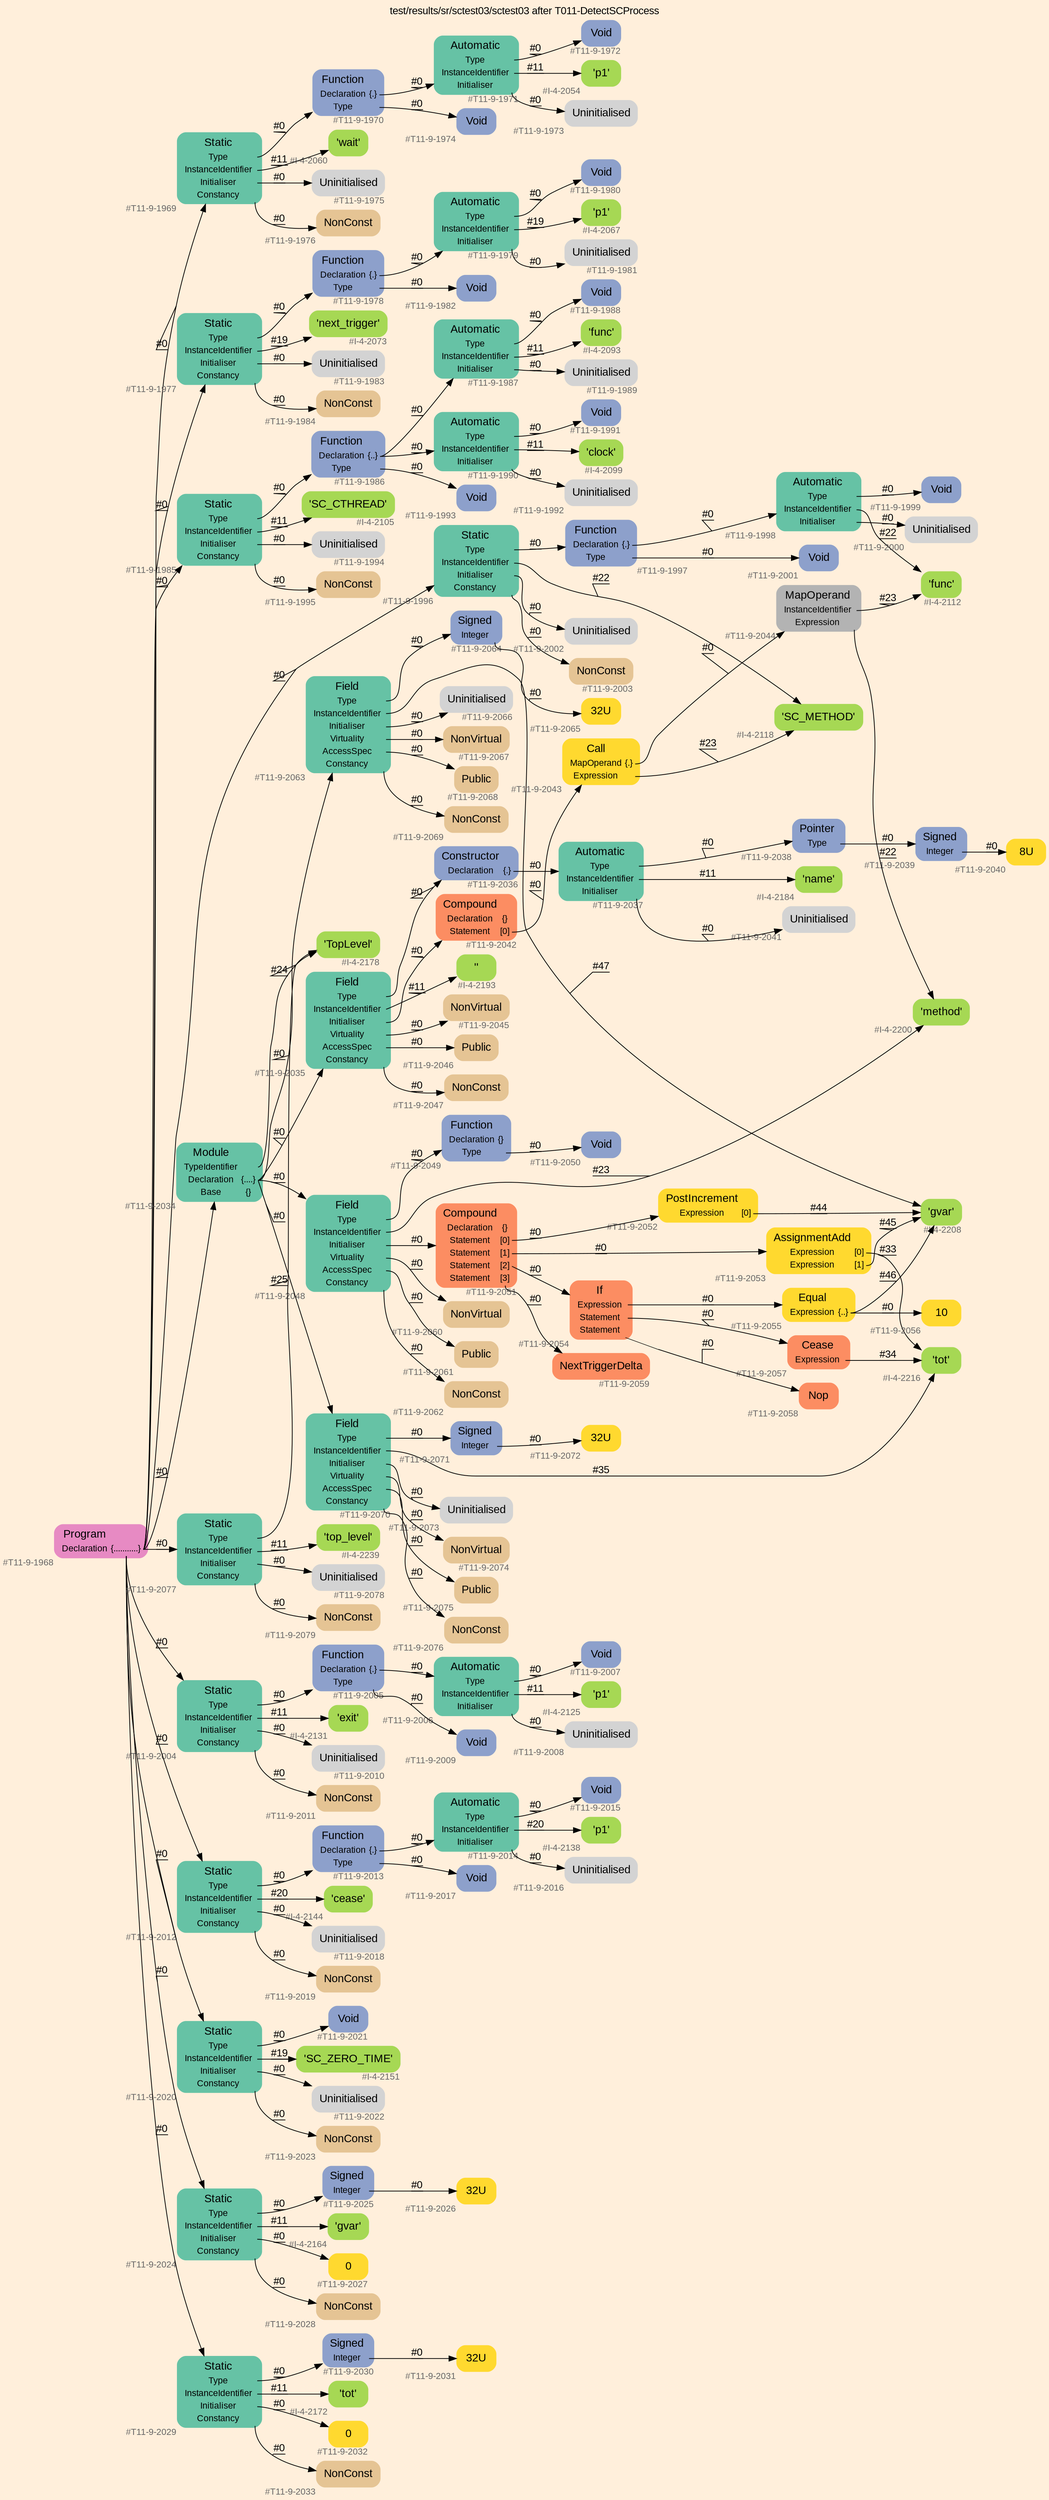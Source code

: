 digraph "test/results/sr/sctest03/sctest03 after T011-DetectSCProcess" {
label = "test/results/sr/sctest03/sctest03 after T011-DetectSCProcess"
labelloc = t
graph [
    rankdir = "LR"
    ranksep = 0.3
    bgcolor = antiquewhite1
    color = black
    fontcolor = black
    fontname = "Arial"
];
node [
    fontname = "Arial"
];
edge [
    fontname = "Arial"
];

// -------------------- node figure --------------------
// -------- block #T11-9-1968 ----------
"#T11-9-1968" [
    fillcolor = "/set28/4"
    xlabel = "#T11-9-1968"
    fontsize = "12"
    fontcolor = grey40
    shape = "plaintext"
    label = <<TABLE BORDER="0" CELLBORDER="0" CELLSPACING="0">
     <TR><TD><FONT COLOR="black" POINT-SIZE="15">Program</FONT></TD></TR>
     <TR><TD><FONT COLOR="black" POINT-SIZE="12">Declaration</FONT></TD><TD PORT="port0"><FONT COLOR="black" POINT-SIZE="12">{...........}</FONT></TD></TR>
    </TABLE>>
    style = "rounded,filled"
];

// -------- block #T11-9-1969 ----------
"#T11-9-1969" [
    fillcolor = "/set28/1"
    xlabel = "#T11-9-1969"
    fontsize = "12"
    fontcolor = grey40
    shape = "plaintext"
    label = <<TABLE BORDER="0" CELLBORDER="0" CELLSPACING="0">
     <TR><TD><FONT COLOR="black" POINT-SIZE="15">Static</FONT></TD></TR>
     <TR><TD><FONT COLOR="black" POINT-SIZE="12">Type</FONT></TD><TD PORT="port0"></TD></TR>
     <TR><TD><FONT COLOR="black" POINT-SIZE="12">InstanceIdentifier</FONT></TD><TD PORT="port1"></TD></TR>
     <TR><TD><FONT COLOR="black" POINT-SIZE="12">Initialiser</FONT></TD><TD PORT="port2"></TD></TR>
     <TR><TD><FONT COLOR="black" POINT-SIZE="12">Constancy</FONT></TD><TD PORT="port3"></TD></TR>
    </TABLE>>
    style = "rounded,filled"
];

// -------- block #T11-9-1970 ----------
"#T11-9-1970" [
    fillcolor = "/set28/3"
    xlabel = "#T11-9-1970"
    fontsize = "12"
    fontcolor = grey40
    shape = "plaintext"
    label = <<TABLE BORDER="0" CELLBORDER="0" CELLSPACING="0">
     <TR><TD><FONT COLOR="black" POINT-SIZE="15">Function</FONT></TD></TR>
     <TR><TD><FONT COLOR="black" POINT-SIZE="12">Declaration</FONT></TD><TD PORT="port0"><FONT COLOR="black" POINT-SIZE="12">{.}</FONT></TD></TR>
     <TR><TD><FONT COLOR="black" POINT-SIZE="12">Type</FONT></TD><TD PORT="port1"></TD></TR>
    </TABLE>>
    style = "rounded,filled"
];

// -------- block #T11-9-1971 ----------
"#T11-9-1971" [
    fillcolor = "/set28/1"
    xlabel = "#T11-9-1971"
    fontsize = "12"
    fontcolor = grey40
    shape = "plaintext"
    label = <<TABLE BORDER="0" CELLBORDER="0" CELLSPACING="0">
     <TR><TD><FONT COLOR="black" POINT-SIZE="15">Automatic</FONT></TD></TR>
     <TR><TD><FONT COLOR="black" POINT-SIZE="12">Type</FONT></TD><TD PORT="port0"></TD></TR>
     <TR><TD><FONT COLOR="black" POINT-SIZE="12">InstanceIdentifier</FONT></TD><TD PORT="port1"></TD></TR>
     <TR><TD><FONT COLOR="black" POINT-SIZE="12">Initialiser</FONT></TD><TD PORT="port2"></TD></TR>
    </TABLE>>
    style = "rounded,filled"
];

// -------- block #T11-9-1972 ----------
"#T11-9-1972" [
    fillcolor = "/set28/3"
    xlabel = "#T11-9-1972"
    fontsize = "12"
    fontcolor = grey40
    shape = "plaintext"
    label = <<TABLE BORDER="0" CELLBORDER="0" CELLSPACING="0">
     <TR><TD><FONT COLOR="black" POINT-SIZE="15">Void</FONT></TD></TR>
    </TABLE>>
    style = "rounded,filled"
];

// -------- block #I-4-2054 ----------
"#I-4-2054" [
    fillcolor = "/set28/5"
    xlabel = "#I-4-2054"
    fontsize = "12"
    fontcolor = grey40
    shape = "plaintext"
    label = <<TABLE BORDER="0" CELLBORDER="0" CELLSPACING="0">
     <TR><TD><FONT COLOR="black" POINT-SIZE="15">'p1'</FONT></TD></TR>
    </TABLE>>
    style = "rounded,filled"
];

// -------- block #T11-9-1973 ----------
"#T11-9-1973" [
    xlabel = "#T11-9-1973"
    fontsize = "12"
    fontcolor = grey40
    shape = "plaintext"
    label = <<TABLE BORDER="0" CELLBORDER="0" CELLSPACING="0">
     <TR><TD><FONT COLOR="black" POINT-SIZE="15">Uninitialised</FONT></TD></TR>
    </TABLE>>
    style = "rounded,filled"
];

// -------- block #T11-9-1974 ----------
"#T11-9-1974" [
    fillcolor = "/set28/3"
    xlabel = "#T11-9-1974"
    fontsize = "12"
    fontcolor = grey40
    shape = "plaintext"
    label = <<TABLE BORDER="0" CELLBORDER="0" CELLSPACING="0">
     <TR><TD><FONT COLOR="black" POINT-SIZE="15">Void</FONT></TD></TR>
    </TABLE>>
    style = "rounded,filled"
];

// -------- block #I-4-2060 ----------
"#I-4-2060" [
    fillcolor = "/set28/5"
    xlabel = "#I-4-2060"
    fontsize = "12"
    fontcolor = grey40
    shape = "plaintext"
    label = <<TABLE BORDER="0" CELLBORDER="0" CELLSPACING="0">
     <TR><TD><FONT COLOR="black" POINT-SIZE="15">'wait'</FONT></TD></TR>
    </TABLE>>
    style = "rounded,filled"
];

// -------- block #T11-9-1975 ----------
"#T11-9-1975" [
    xlabel = "#T11-9-1975"
    fontsize = "12"
    fontcolor = grey40
    shape = "plaintext"
    label = <<TABLE BORDER="0" CELLBORDER="0" CELLSPACING="0">
     <TR><TD><FONT COLOR="black" POINT-SIZE="15">Uninitialised</FONT></TD></TR>
    </TABLE>>
    style = "rounded,filled"
];

// -------- block #T11-9-1976 ----------
"#T11-9-1976" [
    fillcolor = "/set28/7"
    xlabel = "#T11-9-1976"
    fontsize = "12"
    fontcolor = grey40
    shape = "plaintext"
    label = <<TABLE BORDER="0" CELLBORDER="0" CELLSPACING="0">
     <TR><TD><FONT COLOR="black" POINT-SIZE="15">NonConst</FONT></TD></TR>
    </TABLE>>
    style = "rounded,filled"
];

// -------- block #T11-9-1977 ----------
"#T11-9-1977" [
    fillcolor = "/set28/1"
    xlabel = "#T11-9-1977"
    fontsize = "12"
    fontcolor = grey40
    shape = "plaintext"
    label = <<TABLE BORDER="0" CELLBORDER="0" CELLSPACING="0">
     <TR><TD><FONT COLOR="black" POINT-SIZE="15">Static</FONT></TD></TR>
     <TR><TD><FONT COLOR="black" POINT-SIZE="12">Type</FONT></TD><TD PORT="port0"></TD></TR>
     <TR><TD><FONT COLOR="black" POINT-SIZE="12">InstanceIdentifier</FONT></TD><TD PORT="port1"></TD></TR>
     <TR><TD><FONT COLOR="black" POINT-SIZE="12">Initialiser</FONT></TD><TD PORT="port2"></TD></TR>
     <TR><TD><FONT COLOR="black" POINT-SIZE="12">Constancy</FONT></TD><TD PORT="port3"></TD></TR>
    </TABLE>>
    style = "rounded,filled"
];

// -------- block #T11-9-1978 ----------
"#T11-9-1978" [
    fillcolor = "/set28/3"
    xlabel = "#T11-9-1978"
    fontsize = "12"
    fontcolor = grey40
    shape = "plaintext"
    label = <<TABLE BORDER="0" CELLBORDER="0" CELLSPACING="0">
     <TR><TD><FONT COLOR="black" POINT-SIZE="15">Function</FONT></TD></TR>
     <TR><TD><FONT COLOR="black" POINT-SIZE="12">Declaration</FONT></TD><TD PORT="port0"><FONT COLOR="black" POINT-SIZE="12">{.}</FONT></TD></TR>
     <TR><TD><FONT COLOR="black" POINT-SIZE="12">Type</FONT></TD><TD PORT="port1"></TD></TR>
    </TABLE>>
    style = "rounded,filled"
];

// -------- block #T11-9-1979 ----------
"#T11-9-1979" [
    fillcolor = "/set28/1"
    xlabel = "#T11-9-1979"
    fontsize = "12"
    fontcolor = grey40
    shape = "plaintext"
    label = <<TABLE BORDER="0" CELLBORDER="0" CELLSPACING="0">
     <TR><TD><FONT COLOR="black" POINT-SIZE="15">Automatic</FONT></TD></TR>
     <TR><TD><FONT COLOR="black" POINT-SIZE="12">Type</FONT></TD><TD PORT="port0"></TD></TR>
     <TR><TD><FONT COLOR="black" POINT-SIZE="12">InstanceIdentifier</FONT></TD><TD PORT="port1"></TD></TR>
     <TR><TD><FONT COLOR="black" POINT-SIZE="12">Initialiser</FONT></TD><TD PORT="port2"></TD></TR>
    </TABLE>>
    style = "rounded,filled"
];

// -------- block #T11-9-1980 ----------
"#T11-9-1980" [
    fillcolor = "/set28/3"
    xlabel = "#T11-9-1980"
    fontsize = "12"
    fontcolor = grey40
    shape = "plaintext"
    label = <<TABLE BORDER="0" CELLBORDER="0" CELLSPACING="0">
     <TR><TD><FONT COLOR="black" POINT-SIZE="15">Void</FONT></TD></TR>
    </TABLE>>
    style = "rounded,filled"
];

// -------- block #I-4-2067 ----------
"#I-4-2067" [
    fillcolor = "/set28/5"
    xlabel = "#I-4-2067"
    fontsize = "12"
    fontcolor = grey40
    shape = "plaintext"
    label = <<TABLE BORDER="0" CELLBORDER="0" CELLSPACING="0">
     <TR><TD><FONT COLOR="black" POINT-SIZE="15">'p1'</FONT></TD></TR>
    </TABLE>>
    style = "rounded,filled"
];

// -------- block #T11-9-1981 ----------
"#T11-9-1981" [
    xlabel = "#T11-9-1981"
    fontsize = "12"
    fontcolor = grey40
    shape = "plaintext"
    label = <<TABLE BORDER="0" CELLBORDER="0" CELLSPACING="0">
     <TR><TD><FONT COLOR="black" POINT-SIZE="15">Uninitialised</FONT></TD></TR>
    </TABLE>>
    style = "rounded,filled"
];

// -------- block #T11-9-1982 ----------
"#T11-9-1982" [
    fillcolor = "/set28/3"
    xlabel = "#T11-9-1982"
    fontsize = "12"
    fontcolor = grey40
    shape = "plaintext"
    label = <<TABLE BORDER="0" CELLBORDER="0" CELLSPACING="0">
     <TR><TD><FONT COLOR="black" POINT-SIZE="15">Void</FONT></TD></TR>
    </TABLE>>
    style = "rounded,filled"
];

// -------- block #I-4-2073 ----------
"#I-4-2073" [
    fillcolor = "/set28/5"
    xlabel = "#I-4-2073"
    fontsize = "12"
    fontcolor = grey40
    shape = "plaintext"
    label = <<TABLE BORDER="0" CELLBORDER="0" CELLSPACING="0">
     <TR><TD><FONT COLOR="black" POINT-SIZE="15">'next_trigger'</FONT></TD></TR>
    </TABLE>>
    style = "rounded,filled"
];

// -------- block #T11-9-1983 ----------
"#T11-9-1983" [
    xlabel = "#T11-9-1983"
    fontsize = "12"
    fontcolor = grey40
    shape = "plaintext"
    label = <<TABLE BORDER="0" CELLBORDER="0" CELLSPACING="0">
     <TR><TD><FONT COLOR="black" POINT-SIZE="15">Uninitialised</FONT></TD></TR>
    </TABLE>>
    style = "rounded,filled"
];

// -------- block #T11-9-1984 ----------
"#T11-9-1984" [
    fillcolor = "/set28/7"
    xlabel = "#T11-9-1984"
    fontsize = "12"
    fontcolor = grey40
    shape = "plaintext"
    label = <<TABLE BORDER="0" CELLBORDER="0" CELLSPACING="0">
     <TR><TD><FONT COLOR="black" POINT-SIZE="15">NonConst</FONT></TD></TR>
    </TABLE>>
    style = "rounded,filled"
];

// -------- block #T11-9-1985 ----------
"#T11-9-1985" [
    fillcolor = "/set28/1"
    xlabel = "#T11-9-1985"
    fontsize = "12"
    fontcolor = grey40
    shape = "plaintext"
    label = <<TABLE BORDER="0" CELLBORDER="0" CELLSPACING="0">
     <TR><TD><FONT COLOR="black" POINT-SIZE="15">Static</FONT></TD></TR>
     <TR><TD><FONT COLOR="black" POINT-SIZE="12">Type</FONT></TD><TD PORT="port0"></TD></TR>
     <TR><TD><FONT COLOR="black" POINT-SIZE="12">InstanceIdentifier</FONT></TD><TD PORT="port1"></TD></TR>
     <TR><TD><FONT COLOR="black" POINT-SIZE="12">Initialiser</FONT></TD><TD PORT="port2"></TD></TR>
     <TR><TD><FONT COLOR="black" POINT-SIZE="12">Constancy</FONT></TD><TD PORT="port3"></TD></TR>
    </TABLE>>
    style = "rounded,filled"
];

// -------- block #T11-9-1986 ----------
"#T11-9-1986" [
    fillcolor = "/set28/3"
    xlabel = "#T11-9-1986"
    fontsize = "12"
    fontcolor = grey40
    shape = "plaintext"
    label = <<TABLE BORDER="0" CELLBORDER="0" CELLSPACING="0">
     <TR><TD><FONT COLOR="black" POINT-SIZE="15">Function</FONT></TD></TR>
     <TR><TD><FONT COLOR="black" POINT-SIZE="12">Declaration</FONT></TD><TD PORT="port0"><FONT COLOR="black" POINT-SIZE="12">{..}</FONT></TD></TR>
     <TR><TD><FONT COLOR="black" POINT-SIZE="12">Type</FONT></TD><TD PORT="port1"></TD></TR>
    </TABLE>>
    style = "rounded,filled"
];

// -------- block #T11-9-1987 ----------
"#T11-9-1987" [
    fillcolor = "/set28/1"
    xlabel = "#T11-9-1987"
    fontsize = "12"
    fontcolor = grey40
    shape = "plaintext"
    label = <<TABLE BORDER="0" CELLBORDER="0" CELLSPACING="0">
     <TR><TD><FONT COLOR="black" POINT-SIZE="15">Automatic</FONT></TD></TR>
     <TR><TD><FONT COLOR="black" POINT-SIZE="12">Type</FONT></TD><TD PORT="port0"></TD></TR>
     <TR><TD><FONT COLOR="black" POINT-SIZE="12">InstanceIdentifier</FONT></TD><TD PORT="port1"></TD></TR>
     <TR><TD><FONT COLOR="black" POINT-SIZE="12">Initialiser</FONT></TD><TD PORT="port2"></TD></TR>
    </TABLE>>
    style = "rounded,filled"
];

// -------- block #T11-9-1988 ----------
"#T11-9-1988" [
    fillcolor = "/set28/3"
    xlabel = "#T11-9-1988"
    fontsize = "12"
    fontcolor = grey40
    shape = "plaintext"
    label = <<TABLE BORDER="0" CELLBORDER="0" CELLSPACING="0">
     <TR><TD><FONT COLOR="black" POINT-SIZE="15">Void</FONT></TD></TR>
    </TABLE>>
    style = "rounded,filled"
];

// -------- block #I-4-2093 ----------
"#I-4-2093" [
    fillcolor = "/set28/5"
    xlabel = "#I-4-2093"
    fontsize = "12"
    fontcolor = grey40
    shape = "plaintext"
    label = <<TABLE BORDER="0" CELLBORDER="0" CELLSPACING="0">
     <TR><TD><FONT COLOR="black" POINT-SIZE="15">'func'</FONT></TD></TR>
    </TABLE>>
    style = "rounded,filled"
];

// -------- block #T11-9-1989 ----------
"#T11-9-1989" [
    xlabel = "#T11-9-1989"
    fontsize = "12"
    fontcolor = grey40
    shape = "plaintext"
    label = <<TABLE BORDER="0" CELLBORDER="0" CELLSPACING="0">
     <TR><TD><FONT COLOR="black" POINT-SIZE="15">Uninitialised</FONT></TD></TR>
    </TABLE>>
    style = "rounded,filled"
];

// -------- block #T11-9-1990 ----------
"#T11-9-1990" [
    fillcolor = "/set28/1"
    xlabel = "#T11-9-1990"
    fontsize = "12"
    fontcolor = grey40
    shape = "plaintext"
    label = <<TABLE BORDER="0" CELLBORDER="0" CELLSPACING="0">
     <TR><TD><FONT COLOR="black" POINT-SIZE="15">Automatic</FONT></TD></TR>
     <TR><TD><FONT COLOR="black" POINT-SIZE="12">Type</FONT></TD><TD PORT="port0"></TD></TR>
     <TR><TD><FONT COLOR="black" POINT-SIZE="12">InstanceIdentifier</FONT></TD><TD PORT="port1"></TD></TR>
     <TR><TD><FONT COLOR="black" POINT-SIZE="12">Initialiser</FONT></TD><TD PORT="port2"></TD></TR>
    </TABLE>>
    style = "rounded,filled"
];

// -------- block #T11-9-1991 ----------
"#T11-9-1991" [
    fillcolor = "/set28/3"
    xlabel = "#T11-9-1991"
    fontsize = "12"
    fontcolor = grey40
    shape = "plaintext"
    label = <<TABLE BORDER="0" CELLBORDER="0" CELLSPACING="0">
     <TR><TD><FONT COLOR="black" POINT-SIZE="15">Void</FONT></TD></TR>
    </TABLE>>
    style = "rounded,filled"
];

// -------- block #I-4-2099 ----------
"#I-4-2099" [
    fillcolor = "/set28/5"
    xlabel = "#I-4-2099"
    fontsize = "12"
    fontcolor = grey40
    shape = "plaintext"
    label = <<TABLE BORDER="0" CELLBORDER="0" CELLSPACING="0">
     <TR><TD><FONT COLOR="black" POINT-SIZE="15">'clock'</FONT></TD></TR>
    </TABLE>>
    style = "rounded,filled"
];

// -------- block #T11-9-1992 ----------
"#T11-9-1992" [
    xlabel = "#T11-9-1992"
    fontsize = "12"
    fontcolor = grey40
    shape = "plaintext"
    label = <<TABLE BORDER="0" CELLBORDER="0" CELLSPACING="0">
     <TR><TD><FONT COLOR="black" POINT-SIZE="15">Uninitialised</FONT></TD></TR>
    </TABLE>>
    style = "rounded,filled"
];

// -------- block #T11-9-1993 ----------
"#T11-9-1993" [
    fillcolor = "/set28/3"
    xlabel = "#T11-9-1993"
    fontsize = "12"
    fontcolor = grey40
    shape = "plaintext"
    label = <<TABLE BORDER="0" CELLBORDER="0" CELLSPACING="0">
     <TR><TD><FONT COLOR="black" POINT-SIZE="15">Void</FONT></TD></TR>
    </TABLE>>
    style = "rounded,filled"
];

// -------- block #I-4-2105 ----------
"#I-4-2105" [
    fillcolor = "/set28/5"
    xlabel = "#I-4-2105"
    fontsize = "12"
    fontcolor = grey40
    shape = "plaintext"
    label = <<TABLE BORDER="0" CELLBORDER="0" CELLSPACING="0">
     <TR><TD><FONT COLOR="black" POINT-SIZE="15">'SC_CTHREAD'</FONT></TD></TR>
    </TABLE>>
    style = "rounded,filled"
];

// -------- block #T11-9-1994 ----------
"#T11-9-1994" [
    xlabel = "#T11-9-1994"
    fontsize = "12"
    fontcolor = grey40
    shape = "plaintext"
    label = <<TABLE BORDER="0" CELLBORDER="0" CELLSPACING="0">
     <TR><TD><FONT COLOR="black" POINT-SIZE="15">Uninitialised</FONT></TD></TR>
    </TABLE>>
    style = "rounded,filled"
];

// -------- block #T11-9-1995 ----------
"#T11-9-1995" [
    fillcolor = "/set28/7"
    xlabel = "#T11-9-1995"
    fontsize = "12"
    fontcolor = grey40
    shape = "plaintext"
    label = <<TABLE BORDER="0" CELLBORDER="0" CELLSPACING="0">
     <TR><TD><FONT COLOR="black" POINT-SIZE="15">NonConst</FONT></TD></TR>
    </TABLE>>
    style = "rounded,filled"
];

// -------- block #T11-9-1996 ----------
"#T11-9-1996" [
    fillcolor = "/set28/1"
    xlabel = "#T11-9-1996"
    fontsize = "12"
    fontcolor = grey40
    shape = "plaintext"
    label = <<TABLE BORDER="0" CELLBORDER="0" CELLSPACING="0">
     <TR><TD><FONT COLOR="black" POINT-SIZE="15">Static</FONT></TD></TR>
     <TR><TD><FONT COLOR="black" POINT-SIZE="12">Type</FONT></TD><TD PORT="port0"></TD></TR>
     <TR><TD><FONT COLOR="black" POINT-SIZE="12">InstanceIdentifier</FONT></TD><TD PORT="port1"></TD></TR>
     <TR><TD><FONT COLOR="black" POINT-SIZE="12">Initialiser</FONT></TD><TD PORT="port2"></TD></TR>
     <TR><TD><FONT COLOR="black" POINT-SIZE="12">Constancy</FONT></TD><TD PORT="port3"></TD></TR>
    </TABLE>>
    style = "rounded,filled"
];

// -------- block #T11-9-1997 ----------
"#T11-9-1997" [
    fillcolor = "/set28/3"
    xlabel = "#T11-9-1997"
    fontsize = "12"
    fontcolor = grey40
    shape = "plaintext"
    label = <<TABLE BORDER="0" CELLBORDER="0" CELLSPACING="0">
     <TR><TD><FONT COLOR="black" POINT-SIZE="15">Function</FONT></TD></TR>
     <TR><TD><FONT COLOR="black" POINT-SIZE="12">Declaration</FONT></TD><TD PORT="port0"><FONT COLOR="black" POINT-SIZE="12">{.}</FONT></TD></TR>
     <TR><TD><FONT COLOR="black" POINT-SIZE="12">Type</FONT></TD><TD PORT="port1"></TD></TR>
    </TABLE>>
    style = "rounded,filled"
];

// -------- block #T11-9-1998 ----------
"#T11-9-1998" [
    fillcolor = "/set28/1"
    xlabel = "#T11-9-1998"
    fontsize = "12"
    fontcolor = grey40
    shape = "plaintext"
    label = <<TABLE BORDER="0" CELLBORDER="0" CELLSPACING="0">
     <TR><TD><FONT COLOR="black" POINT-SIZE="15">Automatic</FONT></TD></TR>
     <TR><TD><FONT COLOR="black" POINT-SIZE="12">Type</FONT></TD><TD PORT="port0"></TD></TR>
     <TR><TD><FONT COLOR="black" POINT-SIZE="12">InstanceIdentifier</FONT></TD><TD PORT="port1"></TD></TR>
     <TR><TD><FONT COLOR="black" POINT-SIZE="12">Initialiser</FONT></TD><TD PORT="port2"></TD></TR>
    </TABLE>>
    style = "rounded,filled"
];

// -------- block #T11-9-1999 ----------
"#T11-9-1999" [
    fillcolor = "/set28/3"
    xlabel = "#T11-9-1999"
    fontsize = "12"
    fontcolor = grey40
    shape = "plaintext"
    label = <<TABLE BORDER="0" CELLBORDER="0" CELLSPACING="0">
     <TR><TD><FONT COLOR="black" POINT-SIZE="15">Void</FONT></TD></TR>
    </TABLE>>
    style = "rounded,filled"
];

// -------- block #I-4-2112 ----------
"#I-4-2112" [
    fillcolor = "/set28/5"
    xlabel = "#I-4-2112"
    fontsize = "12"
    fontcolor = grey40
    shape = "plaintext"
    label = <<TABLE BORDER="0" CELLBORDER="0" CELLSPACING="0">
     <TR><TD><FONT COLOR="black" POINT-SIZE="15">'func'</FONT></TD></TR>
    </TABLE>>
    style = "rounded,filled"
];

// -------- block #T11-9-2000 ----------
"#T11-9-2000" [
    xlabel = "#T11-9-2000"
    fontsize = "12"
    fontcolor = grey40
    shape = "plaintext"
    label = <<TABLE BORDER="0" CELLBORDER="0" CELLSPACING="0">
     <TR><TD><FONT COLOR="black" POINT-SIZE="15">Uninitialised</FONT></TD></TR>
    </TABLE>>
    style = "rounded,filled"
];

// -------- block #T11-9-2001 ----------
"#T11-9-2001" [
    fillcolor = "/set28/3"
    xlabel = "#T11-9-2001"
    fontsize = "12"
    fontcolor = grey40
    shape = "plaintext"
    label = <<TABLE BORDER="0" CELLBORDER="0" CELLSPACING="0">
     <TR><TD><FONT COLOR="black" POINT-SIZE="15">Void</FONT></TD></TR>
    </TABLE>>
    style = "rounded,filled"
];

// -------- block #I-4-2118 ----------
"#I-4-2118" [
    fillcolor = "/set28/5"
    xlabel = "#I-4-2118"
    fontsize = "12"
    fontcolor = grey40
    shape = "plaintext"
    label = <<TABLE BORDER="0" CELLBORDER="0" CELLSPACING="0">
     <TR><TD><FONT COLOR="black" POINT-SIZE="15">'SC_METHOD'</FONT></TD></TR>
    </TABLE>>
    style = "rounded,filled"
];

// -------- block #T11-9-2002 ----------
"#T11-9-2002" [
    xlabel = "#T11-9-2002"
    fontsize = "12"
    fontcolor = grey40
    shape = "plaintext"
    label = <<TABLE BORDER="0" CELLBORDER="0" CELLSPACING="0">
     <TR><TD><FONT COLOR="black" POINT-SIZE="15">Uninitialised</FONT></TD></TR>
    </TABLE>>
    style = "rounded,filled"
];

// -------- block #T11-9-2003 ----------
"#T11-9-2003" [
    fillcolor = "/set28/7"
    xlabel = "#T11-9-2003"
    fontsize = "12"
    fontcolor = grey40
    shape = "plaintext"
    label = <<TABLE BORDER="0" CELLBORDER="0" CELLSPACING="0">
     <TR><TD><FONT COLOR="black" POINT-SIZE="15">NonConst</FONT></TD></TR>
    </TABLE>>
    style = "rounded,filled"
];

// -------- block #T11-9-2004 ----------
"#T11-9-2004" [
    fillcolor = "/set28/1"
    xlabel = "#T11-9-2004"
    fontsize = "12"
    fontcolor = grey40
    shape = "plaintext"
    label = <<TABLE BORDER="0" CELLBORDER="0" CELLSPACING="0">
     <TR><TD><FONT COLOR="black" POINT-SIZE="15">Static</FONT></TD></TR>
     <TR><TD><FONT COLOR="black" POINT-SIZE="12">Type</FONT></TD><TD PORT="port0"></TD></TR>
     <TR><TD><FONT COLOR="black" POINT-SIZE="12">InstanceIdentifier</FONT></TD><TD PORT="port1"></TD></TR>
     <TR><TD><FONT COLOR="black" POINT-SIZE="12">Initialiser</FONT></TD><TD PORT="port2"></TD></TR>
     <TR><TD><FONT COLOR="black" POINT-SIZE="12">Constancy</FONT></TD><TD PORT="port3"></TD></TR>
    </TABLE>>
    style = "rounded,filled"
];

// -------- block #T11-9-2005 ----------
"#T11-9-2005" [
    fillcolor = "/set28/3"
    xlabel = "#T11-9-2005"
    fontsize = "12"
    fontcolor = grey40
    shape = "plaintext"
    label = <<TABLE BORDER="0" CELLBORDER="0" CELLSPACING="0">
     <TR><TD><FONT COLOR="black" POINT-SIZE="15">Function</FONT></TD></TR>
     <TR><TD><FONT COLOR="black" POINT-SIZE="12">Declaration</FONT></TD><TD PORT="port0"><FONT COLOR="black" POINT-SIZE="12">{.}</FONT></TD></TR>
     <TR><TD><FONT COLOR="black" POINT-SIZE="12">Type</FONT></TD><TD PORT="port1"></TD></TR>
    </TABLE>>
    style = "rounded,filled"
];

// -------- block #T11-9-2006 ----------
"#T11-9-2006" [
    fillcolor = "/set28/1"
    xlabel = "#T11-9-2006"
    fontsize = "12"
    fontcolor = grey40
    shape = "plaintext"
    label = <<TABLE BORDER="0" CELLBORDER="0" CELLSPACING="0">
     <TR><TD><FONT COLOR="black" POINT-SIZE="15">Automatic</FONT></TD></TR>
     <TR><TD><FONT COLOR="black" POINT-SIZE="12">Type</FONT></TD><TD PORT="port0"></TD></TR>
     <TR><TD><FONT COLOR="black" POINT-SIZE="12">InstanceIdentifier</FONT></TD><TD PORT="port1"></TD></TR>
     <TR><TD><FONT COLOR="black" POINT-SIZE="12">Initialiser</FONT></TD><TD PORT="port2"></TD></TR>
    </TABLE>>
    style = "rounded,filled"
];

// -------- block #T11-9-2007 ----------
"#T11-9-2007" [
    fillcolor = "/set28/3"
    xlabel = "#T11-9-2007"
    fontsize = "12"
    fontcolor = grey40
    shape = "plaintext"
    label = <<TABLE BORDER="0" CELLBORDER="0" CELLSPACING="0">
     <TR><TD><FONT COLOR="black" POINT-SIZE="15">Void</FONT></TD></TR>
    </TABLE>>
    style = "rounded,filled"
];

// -------- block #I-4-2125 ----------
"#I-4-2125" [
    fillcolor = "/set28/5"
    xlabel = "#I-4-2125"
    fontsize = "12"
    fontcolor = grey40
    shape = "plaintext"
    label = <<TABLE BORDER="0" CELLBORDER="0" CELLSPACING="0">
     <TR><TD><FONT COLOR="black" POINT-SIZE="15">'p1'</FONT></TD></TR>
    </TABLE>>
    style = "rounded,filled"
];

// -------- block #T11-9-2008 ----------
"#T11-9-2008" [
    xlabel = "#T11-9-2008"
    fontsize = "12"
    fontcolor = grey40
    shape = "plaintext"
    label = <<TABLE BORDER="0" CELLBORDER="0" CELLSPACING="0">
     <TR><TD><FONT COLOR="black" POINT-SIZE="15">Uninitialised</FONT></TD></TR>
    </TABLE>>
    style = "rounded,filled"
];

// -------- block #T11-9-2009 ----------
"#T11-9-2009" [
    fillcolor = "/set28/3"
    xlabel = "#T11-9-2009"
    fontsize = "12"
    fontcolor = grey40
    shape = "plaintext"
    label = <<TABLE BORDER="0" CELLBORDER="0" CELLSPACING="0">
     <TR><TD><FONT COLOR="black" POINT-SIZE="15">Void</FONT></TD></TR>
    </TABLE>>
    style = "rounded,filled"
];

// -------- block #I-4-2131 ----------
"#I-4-2131" [
    fillcolor = "/set28/5"
    xlabel = "#I-4-2131"
    fontsize = "12"
    fontcolor = grey40
    shape = "plaintext"
    label = <<TABLE BORDER="0" CELLBORDER="0" CELLSPACING="0">
     <TR><TD><FONT COLOR="black" POINT-SIZE="15">'exit'</FONT></TD></TR>
    </TABLE>>
    style = "rounded,filled"
];

// -------- block #T11-9-2010 ----------
"#T11-9-2010" [
    xlabel = "#T11-9-2010"
    fontsize = "12"
    fontcolor = grey40
    shape = "plaintext"
    label = <<TABLE BORDER="0" CELLBORDER="0" CELLSPACING="0">
     <TR><TD><FONT COLOR="black" POINT-SIZE="15">Uninitialised</FONT></TD></TR>
    </TABLE>>
    style = "rounded,filled"
];

// -------- block #T11-9-2011 ----------
"#T11-9-2011" [
    fillcolor = "/set28/7"
    xlabel = "#T11-9-2011"
    fontsize = "12"
    fontcolor = grey40
    shape = "plaintext"
    label = <<TABLE BORDER="0" CELLBORDER="0" CELLSPACING="0">
     <TR><TD><FONT COLOR="black" POINT-SIZE="15">NonConst</FONT></TD></TR>
    </TABLE>>
    style = "rounded,filled"
];

// -------- block #T11-9-2012 ----------
"#T11-9-2012" [
    fillcolor = "/set28/1"
    xlabel = "#T11-9-2012"
    fontsize = "12"
    fontcolor = grey40
    shape = "plaintext"
    label = <<TABLE BORDER="0" CELLBORDER="0" CELLSPACING="0">
     <TR><TD><FONT COLOR="black" POINT-SIZE="15">Static</FONT></TD></TR>
     <TR><TD><FONT COLOR="black" POINT-SIZE="12">Type</FONT></TD><TD PORT="port0"></TD></TR>
     <TR><TD><FONT COLOR="black" POINT-SIZE="12">InstanceIdentifier</FONT></TD><TD PORT="port1"></TD></TR>
     <TR><TD><FONT COLOR="black" POINT-SIZE="12">Initialiser</FONT></TD><TD PORT="port2"></TD></TR>
     <TR><TD><FONT COLOR="black" POINT-SIZE="12">Constancy</FONT></TD><TD PORT="port3"></TD></TR>
    </TABLE>>
    style = "rounded,filled"
];

// -------- block #T11-9-2013 ----------
"#T11-9-2013" [
    fillcolor = "/set28/3"
    xlabel = "#T11-9-2013"
    fontsize = "12"
    fontcolor = grey40
    shape = "plaintext"
    label = <<TABLE BORDER="0" CELLBORDER="0" CELLSPACING="0">
     <TR><TD><FONT COLOR="black" POINT-SIZE="15">Function</FONT></TD></TR>
     <TR><TD><FONT COLOR="black" POINT-SIZE="12">Declaration</FONT></TD><TD PORT="port0"><FONT COLOR="black" POINT-SIZE="12">{.}</FONT></TD></TR>
     <TR><TD><FONT COLOR="black" POINT-SIZE="12">Type</FONT></TD><TD PORT="port1"></TD></TR>
    </TABLE>>
    style = "rounded,filled"
];

// -------- block #T11-9-2014 ----------
"#T11-9-2014" [
    fillcolor = "/set28/1"
    xlabel = "#T11-9-2014"
    fontsize = "12"
    fontcolor = grey40
    shape = "plaintext"
    label = <<TABLE BORDER="0" CELLBORDER="0" CELLSPACING="0">
     <TR><TD><FONT COLOR="black" POINT-SIZE="15">Automatic</FONT></TD></TR>
     <TR><TD><FONT COLOR="black" POINT-SIZE="12">Type</FONT></TD><TD PORT="port0"></TD></TR>
     <TR><TD><FONT COLOR="black" POINT-SIZE="12">InstanceIdentifier</FONT></TD><TD PORT="port1"></TD></TR>
     <TR><TD><FONT COLOR="black" POINT-SIZE="12">Initialiser</FONT></TD><TD PORT="port2"></TD></TR>
    </TABLE>>
    style = "rounded,filled"
];

// -------- block #T11-9-2015 ----------
"#T11-9-2015" [
    fillcolor = "/set28/3"
    xlabel = "#T11-9-2015"
    fontsize = "12"
    fontcolor = grey40
    shape = "plaintext"
    label = <<TABLE BORDER="0" CELLBORDER="0" CELLSPACING="0">
     <TR><TD><FONT COLOR="black" POINT-SIZE="15">Void</FONT></TD></TR>
    </TABLE>>
    style = "rounded,filled"
];

// -------- block #I-4-2138 ----------
"#I-4-2138" [
    fillcolor = "/set28/5"
    xlabel = "#I-4-2138"
    fontsize = "12"
    fontcolor = grey40
    shape = "plaintext"
    label = <<TABLE BORDER="0" CELLBORDER="0" CELLSPACING="0">
     <TR><TD><FONT COLOR="black" POINT-SIZE="15">'p1'</FONT></TD></TR>
    </TABLE>>
    style = "rounded,filled"
];

// -------- block #T11-9-2016 ----------
"#T11-9-2016" [
    xlabel = "#T11-9-2016"
    fontsize = "12"
    fontcolor = grey40
    shape = "plaintext"
    label = <<TABLE BORDER="0" CELLBORDER="0" CELLSPACING="0">
     <TR><TD><FONT COLOR="black" POINT-SIZE="15">Uninitialised</FONT></TD></TR>
    </TABLE>>
    style = "rounded,filled"
];

// -------- block #T11-9-2017 ----------
"#T11-9-2017" [
    fillcolor = "/set28/3"
    xlabel = "#T11-9-2017"
    fontsize = "12"
    fontcolor = grey40
    shape = "plaintext"
    label = <<TABLE BORDER="0" CELLBORDER="0" CELLSPACING="0">
     <TR><TD><FONT COLOR="black" POINT-SIZE="15">Void</FONT></TD></TR>
    </TABLE>>
    style = "rounded,filled"
];

// -------- block #I-4-2144 ----------
"#I-4-2144" [
    fillcolor = "/set28/5"
    xlabel = "#I-4-2144"
    fontsize = "12"
    fontcolor = grey40
    shape = "plaintext"
    label = <<TABLE BORDER="0" CELLBORDER="0" CELLSPACING="0">
     <TR><TD><FONT COLOR="black" POINT-SIZE="15">'cease'</FONT></TD></TR>
    </TABLE>>
    style = "rounded,filled"
];

// -------- block #T11-9-2018 ----------
"#T11-9-2018" [
    xlabel = "#T11-9-2018"
    fontsize = "12"
    fontcolor = grey40
    shape = "plaintext"
    label = <<TABLE BORDER="0" CELLBORDER="0" CELLSPACING="0">
     <TR><TD><FONT COLOR="black" POINT-SIZE="15">Uninitialised</FONT></TD></TR>
    </TABLE>>
    style = "rounded,filled"
];

// -------- block #T11-9-2019 ----------
"#T11-9-2019" [
    fillcolor = "/set28/7"
    xlabel = "#T11-9-2019"
    fontsize = "12"
    fontcolor = grey40
    shape = "plaintext"
    label = <<TABLE BORDER="0" CELLBORDER="0" CELLSPACING="0">
     <TR><TD><FONT COLOR="black" POINT-SIZE="15">NonConst</FONT></TD></TR>
    </TABLE>>
    style = "rounded,filled"
];

// -------- block #T11-9-2020 ----------
"#T11-9-2020" [
    fillcolor = "/set28/1"
    xlabel = "#T11-9-2020"
    fontsize = "12"
    fontcolor = grey40
    shape = "plaintext"
    label = <<TABLE BORDER="0" CELLBORDER="0" CELLSPACING="0">
     <TR><TD><FONT COLOR="black" POINT-SIZE="15">Static</FONT></TD></TR>
     <TR><TD><FONT COLOR="black" POINT-SIZE="12">Type</FONT></TD><TD PORT="port0"></TD></TR>
     <TR><TD><FONT COLOR="black" POINT-SIZE="12">InstanceIdentifier</FONT></TD><TD PORT="port1"></TD></TR>
     <TR><TD><FONT COLOR="black" POINT-SIZE="12">Initialiser</FONT></TD><TD PORT="port2"></TD></TR>
     <TR><TD><FONT COLOR="black" POINT-SIZE="12">Constancy</FONT></TD><TD PORT="port3"></TD></TR>
    </TABLE>>
    style = "rounded,filled"
];

// -------- block #T11-9-2021 ----------
"#T11-9-2021" [
    fillcolor = "/set28/3"
    xlabel = "#T11-9-2021"
    fontsize = "12"
    fontcolor = grey40
    shape = "plaintext"
    label = <<TABLE BORDER="0" CELLBORDER="0" CELLSPACING="0">
     <TR><TD><FONT COLOR="black" POINT-SIZE="15">Void</FONT></TD></TR>
    </TABLE>>
    style = "rounded,filled"
];

// -------- block #I-4-2151 ----------
"#I-4-2151" [
    fillcolor = "/set28/5"
    xlabel = "#I-4-2151"
    fontsize = "12"
    fontcolor = grey40
    shape = "plaintext"
    label = <<TABLE BORDER="0" CELLBORDER="0" CELLSPACING="0">
     <TR><TD><FONT COLOR="black" POINT-SIZE="15">'SC_ZERO_TIME'</FONT></TD></TR>
    </TABLE>>
    style = "rounded,filled"
];

// -------- block #T11-9-2022 ----------
"#T11-9-2022" [
    xlabel = "#T11-9-2022"
    fontsize = "12"
    fontcolor = grey40
    shape = "plaintext"
    label = <<TABLE BORDER="0" CELLBORDER="0" CELLSPACING="0">
     <TR><TD><FONT COLOR="black" POINT-SIZE="15">Uninitialised</FONT></TD></TR>
    </TABLE>>
    style = "rounded,filled"
];

// -------- block #T11-9-2023 ----------
"#T11-9-2023" [
    fillcolor = "/set28/7"
    xlabel = "#T11-9-2023"
    fontsize = "12"
    fontcolor = grey40
    shape = "plaintext"
    label = <<TABLE BORDER="0" CELLBORDER="0" CELLSPACING="0">
     <TR><TD><FONT COLOR="black" POINT-SIZE="15">NonConst</FONT></TD></TR>
    </TABLE>>
    style = "rounded,filled"
];

// -------- block #T11-9-2024 ----------
"#T11-9-2024" [
    fillcolor = "/set28/1"
    xlabel = "#T11-9-2024"
    fontsize = "12"
    fontcolor = grey40
    shape = "plaintext"
    label = <<TABLE BORDER="0" CELLBORDER="0" CELLSPACING="0">
     <TR><TD><FONT COLOR="black" POINT-SIZE="15">Static</FONT></TD></TR>
     <TR><TD><FONT COLOR="black" POINT-SIZE="12">Type</FONT></TD><TD PORT="port0"></TD></TR>
     <TR><TD><FONT COLOR="black" POINT-SIZE="12">InstanceIdentifier</FONT></TD><TD PORT="port1"></TD></TR>
     <TR><TD><FONT COLOR="black" POINT-SIZE="12">Initialiser</FONT></TD><TD PORT="port2"></TD></TR>
     <TR><TD><FONT COLOR="black" POINT-SIZE="12">Constancy</FONT></TD><TD PORT="port3"></TD></TR>
    </TABLE>>
    style = "rounded,filled"
];

// -------- block #T11-9-2025 ----------
"#T11-9-2025" [
    fillcolor = "/set28/3"
    xlabel = "#T11-9-2025"
    fontsize = "12"
    fontcolor = grey40
    shape = "plaintext"
    label = <<TABLE BORDER="0" CELLBORDER="0" CELLSPACING="0">
     <TR><TD><FONT COLOR="black" POINT-SIZE="15">Signed</FONT></TD></TR>
     <TR><TD><FONT COLOR="black" POINT-SIZE="12">Integer</FONT></TD><TD PORT="port0"></TD></TR>
    </TABLE>>
    style = "rounded,filled"
];

// -------- block #T11-9-2026 ----------
"#T11-9-2026" [
    fillcolor = "/set28/6"
    xlabel = "#T11-9-2026"
    fontsize = "12"
    fontcolor = grey40
    shape = "plaintext"
    label = <<TABLE BORDER="0" CELLBORDER="0" CELLSPACING="0">
     <TR><TD><FONT COLOR="black" POINT-SIZE="15">32U</FONT></TD></TR>
    </TABLE>>
    style = "rounded,filled"
];

// -------- block #I-4-2164 ----------
"#I-4-2164" [
    fillcolor = "/set28/5"
    xlabel = "#I-4-2164"
    fontsize = "12"
    fontcolor = grey40
    shape = "plaintext"
    label = <<TABLE BORDER="0" CELLBORDER="0" CELLSPACING="0">
     <TR><TD><FONT COLOR="black" POINT-SIZE="15">'gvar'</FONT></TD></TR>
    </TABLE>>
    style = "rounded,filled"
];

// -------- block #T11-9-2027 ----------
"#T11-9-2027" [
    fillcolor = "/set28/6"
    xlabel = "#T11-9-2027"
    fontsize = "12"
    fontcolor = grey40
    shape = "plaintext"
    label = <<TABLE BORDER="0" CELLBORDER="0" CELLSPACING="0">
     <TR><TD><FONT COLOR="black" POINT-SIZE="15">0</FONT></TD></TR>
    </TABLE>>
    style = "rounded,filled"
];

// -------- block #T11-9-2028 ----------
"#T11-9-2028" [
    fillcolor = "/set28/7"
    xlabel = "#T11-9-2028"
    fontsize = "12"
    fontcolor = grey40
    shape = "plaintext"
    label = <<TABLE BORDER="0" CELLBORDER="0" CELLSPACING="0">
     <TR><TD><FONT COLOR="black" POINT-SIZE="15">NonConst</FONT></TD></TR>
    </TABLE>>
    style = "rounded,filled"
];

// -------- block #T11-9-2029 ----------
"#T11-9-2029" [
    fillcolor = "/set28/1"
    xlabel = "#T11-9-2029"
    fontsize = "12"
    fontcolor = grey40
    shape = "plaintext"
    label = <<TABLE BORDER="0" CELLBORDER="0" CELLSPACING="0">
     <TR><TD><FONT COLOR="black" POINT-SIZE="15">Static</FONT></TD></TR>
     <TR><TD><FONT COLOR="black" POINT-SIZE="12">Type</FONT></TD><TD PORT="port0"></TD></TR>
     <TR><TD><FONT COLOR="black" POINT-SIZE="12">InstanceIdentifier</FONT></TD><TD PORT="port1"></TD></TR>
     <TR><TD><FONT COLOR="black" POINT-SIZE="12">Initialiser</FONT></TD><TD PORT="port2"></TD></TR>
     <TR><TD><FONT COLOR="black" POINT-SIZE="12">Constancy</FONT></TD><TD PORT="port3"></TD></TR>
    </TABLE>>
    style = "rounded,filled"
];

// -------- block #T11-9-2030 ----------
"#T11-9-2030" [
    fillcolor = "/set28/3"
    xlabel = "#T11-9-2030"
    fontsize = "12"
    fontcolor = grey40
    shape = "plaintext"
    label = <<TABLE BORDER="0" CELLBORDER="0" CELLSPACING="0">
     <TR><TD><FONT COLOR="black" POINT-SIZE="15">Signed</FONT></TD></TR>
     <TR><TD><FONT COLOR="black" POINT-SIZE="12">Integer</FONT></TD><TD PORT="port0"></TD></TR>
    </TABLE>>
    style = "rounded,filled"
];

// -------- block #T11-9-2031 ----------
"#T11-9-2031" [
    fillcolor = "/set28/6"
    xlabel = "#T11-9-2031"
    fontsize = "12"
    fontcolor = grey40
    shape = "plaintext"
    label = <<TABLE BORDER="0" CELLBORDER="0" CELLSPACING="0">
     <TR><TD><FONT COLOR="black" POINT-SIZE="15">32U</FONT></TD></TR>
    </TABLE>>
    style = "rounded,filled"
];

// -------- block #I-4-2172 ----------
"#I-4-2172" [
    fillcolor = "/set28/5"
    xlabel = "#I-4-2172"
    fontsize = "12"
    fontcolor = grey40
    shape = "plaintext"
    label = <<TABLE BORDER="0" CELLBORDER="0" CELLSPACING="0">
     <TR><TD><FONT COLOR="black" POINT-SIZE="15">'tot'</FONT></TD></TR>
    </TABLE>>
    style = "rounded,filled"
];

// -------- block #T11-9-2032 ----------
"#T11-9-2032" [
    fillcolor = "/set28/6"
    xlabel = "#T11-9-2032"
    fontsize = "12"
    fontcolor = grey40
    shape = "plaintext"
    label = <<TABLE BORDER="0" CELLBORDER="0" CELLSPACING="0">
     <TR><TD><FONT COLOR="black" POINT-SIZE="15">0</FONT></TD></TR>
    </TABLE>>
    style = "rounded,filled"
];

// -------- block #T11-9-2033 ----------
"#T11-9-2033" [
    fillcolor = "/set28/7"
    xlabel = "#T11-9-2033"
    fontsize = "12"
    fontcolor = grey40
    shape = "plaintext"
    label = <<TABLE BORDER="0" CELLBORDER="0" CELLSPACING="0">
     <TR><TD><FONT COLOR="black" POINT-SIZE="15">NonConst</FONT></TD></TR>
    </TABLE>>
    style = "rounded,filled"
];

// -------- block #T11-9-2034 ----------
"#T11-9-2034" [
    fillcolor = "/set28/1"
    xlabel = "#T11-9-2034"
    fontsize = "12"
    fontcolor = grey40
    shape = "plaintext"
    label = <<TABLE BORDER="0" CELLBORDER="0" CELLSPACING="0">
     <TR><TD><FONT COLOR="black" POINT-SIZE="15">Module</FONT></TD></TR>
     <TR><TD><FONT COLOR="black" POINT-SIZE="12">TypeIdentifier</FONT></TD><TD PORT="port0"></TD></TR>
     <TR><TD><FONT COLOR="black" POINT-SIZE="12">Declaration</FONT></TD><TD PORT="port1"><FONT COLOR="black" POINT-SIZE="12">{....}</FONT></TD></TR>
     <TR><TD><FONT COLOR="black" POINT-SIZE="12">Base</FONT></TD><TD PORT="port2"><FONT COLOR="black" POINT-SIZE="12">{}</FONT></TD></TR>
    </TABLE>>
    style = "rounded,filled"
];

// -------- block #I-4-2178 ----------
"#I-4-2178" [
    fillcolor = "/set28/5"
    xlabel = "#I-4-2178"
    fontsize = "12"
    fontcolor = grey40
    shape = "plaintext"
    label = <<TABLE BORDER="0" CELLBORDER="0" CELLSPACING="0">
     <TR><TD><FONT COLOR="black" POINT-SIZE="15">'TopLevel'</FONT></TD></TR>
    </TABLE>>
    style = "rounded,filled"
];

// -------- block #T11-9-2035 ----------
"#T11-9-2035" [
    fillcolor = "/set28/1"
    xlabel = "#T11-9-2035"
    fontsize = "12"
    fontcolor = grey40
    shape = "plaintext"
    label = <<TABLE BORDER="0" CELLBORDER="0" CELLSPACING="0">
     <TR><TD><FONT COLOR="black" POINT-SIZE="15">Field</FONT></TD></TR>
     <TR><TD><FONT COLOR="black" POINT-SIZE="12">Type</FONT></TD><TD PORT="port0"></TD></TR>
     <TR><TD><FONT COLOR="black" POINT-SIZE="12">InstanceIdentifier</FONT></TD><TD PORT="port1"></TD></TR>
     <TR><TD><FONT COLOR="black" POINT-SIZE="12">Initialiser</FONT></TD><TD PORT="port2"></TD></TR>
     <TR><TD><FONT COLOR="black" POINT-SIZE="12">Virtuality</FONT></TD><TD PORT="port3"></TD></TR>
     <TR><TD><FONT COLOR="black" POINT-SIZE="12">AccessSpec</FONT></TD><TD PORT="port4"></TD></TR>
     <TR><TD><FONT COLOR="black" POINT-SIZE="12">Constancy</FONT></TD><TD PORT="port5"></TD></TR>
    </TABLE>>
    style = "rounded,filled"
];

// -------- block #T11-9-2036 ----------
"#T11-9-2036" [
    fillcolor = "/set28/3"
    xlabel = "#T11-9-2036"
    fontsize = "12"
    fontcolor = grey40
    shape = "plaintext"
    label = <<TABLE BORDER="0" CELLBORDER="0" CELLSPACING="0">
     <TR><TD><FONT COLOR="black" POINT-SIZE="15">Constructor</FONT></TD></TR>
     <TR><TD><FONT COLOR="black" POINT-SIZE="12">Declaration</FONT></TD><TD PORT="port0"><FONT COLOR="black" POINT-SIZE="12">{.}</FONT></TD></TR>
    </TABLE>>
    style = "rounded,filled"
];

// -------- block #T11-9-2037 ----------
"#T11-9-2037" [
    fillcolor = "/set28/1"
    xlabel = "#T11-9-2037"
    fontsize = "12"
    fontcolor = grey40
    shape = "plaintext"
    label = <<TABLE BORDER="0" CELLBORDER="0" CELLSPACING="0">
     <TR><TD><FONT COLOR="black" POINT-SIZE="15">Automatic</FONT></TD></TR>
     <TR><TD><FONT COLOR="black" POINT-SIZE="12">Type</FONT></TD><TD PORT="port0"></TD></TR>
     <TR><TD><FONT COLOR="black" POINT-SIZE="12">InstanceIdentifier</FONT></TD><TD PORT="port1"></TD></TR>
     <TR><TD><FONT COLOR="black" POINT-SIZE="12">Initialiser</FONT></TD><TD PORT="port2"></TD></TR>
    </TABLE>>
    style = "rounded,filled"
];

// -------- block #T11-9-2038 ----------
"#T11-9-2038" [
    fillcolor = "/set28/3"
    xlabel = "#T11-9-2038"
    fontsize = "12"
    fontcolor = grey40
    shape = "plaintext"
    label = <<TABLE BORDER="0" CELLBORDER="0" CELLSPACING="0">
     <TR><TD><FONT COLOR="black" POINT-SIZE="15">Pointer</FONT></TD></TR>
     <TR><TD><FONT COLOR="black" POINT-SIZE="12">Type</FONT></TD><TD PORT="port0"></TD></TR>
    </TABLE>>
    style = "rounded,filled"
];

// -------- block #T11-9-2039 ----------
"#T11-9-2039" [
    fillcolor = "/set28/3"
    xlabel = "#T11-9-2039"
    fontsize = "12"
    fontcolor = grey40
    shape = "plaintext"
    label = <<TABLE BORDER="0" CELLBORDER="0" CELLSPACING="0">
     <TR><TD><FONT COLOR="black" POINT-SIZE="15">Signed</FONT></TD></TR>
     <TR><TD><FONT COLOR="black" POINT-SIZE="12">Integer</FONT></TD><TD PORT="port0"></TD></TR>
    </TABLE>>
    style = "rounded,filled"
];

// -------- block #T11-9-2040 ----------
"#T11-9-2040" [
    fillcolor = "/set28/6"
    xlabel = "#T11-9-2040"
    fontsize = "12"
    fontcolor = grey40
    shape = "plaintext"
    label = <<TABLE BORDER="0" CELLBORDER="0" CELLSPACING="0">
     <TR><TD><FONT COLOR="black" POINT-SIZE="15">8U</FONT></TD></TR>
    </TABLE>>
    style = "rounded,filled"
];

// -------- block #I-4-2184 ----------
"#I-4-2184" [
    fillcolor = "/set28/5"
    xlabel = "#I-4-2184"
    fontsize = "12"
    fontcolor = grey40
    shape = "plaintext"
    label = <<TABLE BORDER="0" CELLBORDER="0" CELLSPACING="0">
     <TR><TD><FONT COLOR="black" POINT-SIZE="15">'name'</FONT></TD></TR>
    </TABLE>>
    style = "rounded,filled"
];

// -------- block #T11-9-2041 ----------
"#T11-9-2041" [
    xlabel = "#T11-9-2041"
    fontsize = "12"
    fontcolor = grey40
    shape = "plaintext"
    label = <<TABLE BORDER="0" CELLBORDER="0" CELLSPACING="0">
     <TR><TD><FONT COLOR="black" POINT-SIZE="15">Uninitialised</FONT></TD></TR>
    </TABLE>>
    style = "rounded,filled"
];

// -------- block #I-4-2193 ----------
"#I-4-2193" [
    fillcolor = "/set28/5"
    xlabel = "#I-4-2193"
    fontsize = "12"
    fontcolor = grey40
    shape = "plaintext"
    label = <<TABLE BORDER="0" CELLBORDER="0" CELLSPACING="0">
     <TR><TD><FONT COLOR="black" POINT-SIZE="15">''</FONT></TD></TR>
    </TABLE>>
    style = "rounded,filled"
];

// -------- block #T11-9-2042 ----------
"#T11-9-2042" [
    fillcolor = "/set28/2"
    xlabel = "#T11-9-2042"
    fontsize = "12"
    fontcolor = grey40
    shape = "plaintext"
    label = <<TABLE BORDER="0" CELLBORDER="0" CELLSPACING="0">
     <TR><TD><FONT COLOR="black" POINT-SIZE="15">Compound</FONT></TD></TR>
     <TR><TD><FONT COLOR="black" POINT-SIZE="12">Declaration</FONT></TD><TD PORT="port0"><FONT COLOR="black" POINT-SIZE="12">{}</FONT></TD></TR>
     <TR><TD><FONT COLOR="black" POINT-SIZE="12">Statement</FONT></TD><TD PORT="port1"><FONT COLOR="black" POINT-SIZE="12">[0]</FONT></TD></TR>
    </TABLE>>
    style = "rounded,filled"
];

// -------- block #T11-9-2043 ----------
"#T11-9-2043" [
    fillcolor = "/set28/6"
    xlabel = "#T11-9-2043"
    fontsize = "12"
    fontcolor = grey40
    shape = "plaintext"
    label = <<TABLE BORDER="0" CELLBORDER="0" CELLSPACING="0">
     <TR><TD><FONT COLOR="black" POINT-SIZE="15">Call</FONT></TD></TR>
     <TR><TD><FONT COLOR="black" POINT-SIZE="12">MapOperand</FONT></TD><TD PORT="port0"><FONT COLOR="black" POINT-SIZE="12">{.}</FONT></TD></TR>
     <TR><TD><FONT COLOR="black" POINT-SIZE="12">Expression</FONT></TD><TD PORT="port1"></TD></TR>
    </TABLE>>
    style = "rounded,filled"
];

// -------- block #T11-9-2044 ----------
"#T11-9-2044" [
    fillcolor = "/set28/8"
    xlabel = "#T11-9-2044"
    fontsize = "12"
    fontcolor = grey40
    shape = "plaintext"
    label = <<TABLE BORDER="0" CELLBORDER="0" CELLSPACING="0">
     <TR><TD><FONT COLOR="black" POINT-SIZE="15">MapOperand</FONT></TD></TR>
     <TR><TD><FONT COLOR="black" POINT-SIZE="12">InstanceIdentifier</FONT></TD><TD PORT="port0"></TD></TR>
     <TR><TD><FONT COLOR="black" POINT-SIZE="12">Expression</FONT></TD><TD PORT="port1"></TD></TR>
    </TABLE>>
    style = "rounded,filled"
];

// -------- block #I-4-2200 ----------
"#I-4-2200" [
    fillcolor = "/set28/5"
    xlabel = "#I-4-2200"
    fontsize = "12"
    fontcolor = grey40
    shape = "plaintext"
    label = <<TABLE BORDER="0" CELLBORDER="0" CELLSPACING="0">
     <TR><TD><FONT COLOR="black" POINT-SIZE="15">'method'</FONT></TD></TR>
    </TABLE>>
    style = "rounded,filled"
];

// -------- block #T11-9-2045 ----------
"#T11-9-2045" [
    fillcolor = "/set28/7"
    xlabel = "#T11-9-2045"
    fontsize = "12"
    fontcolor = grey40
    shape = "plaintext"
    label = <<TABLE BORDER="0" CELLBORDER="0" CELLSPACING="0">
     <TR><TD><FONT COLOR="black" POINT-SIZE="15">NonVirtual</FONT></TD></TR>
    </TABLE>>
    style = "rounded,filled"
];

// -------- block #T11-9-2046 ----------
"#T11-9-2046" [
    fillcolor = "/set28/7"
    xlabel = "#T11-9-2046"
    fontsize = "12"
    fontcolor = grey40
    shape = "plaintext"
    label = <<TABLE BORDER="0" CELLBORDER="0" CELLSPACING="0">
     <TR><TD><FONT COLOR="black" POINT-SIZE="15">Public</FONT></TD></TR>
    </TABLE>>
    style = "rounded,filled"
];

// -------- block #T11-9-2047 ----------
"#T11-9-2047" [
    fillcolor = "/set28/7"
    xlabel = "#T11-9-2047"
    fontsize = "12"
    fontcolor = grey40
    shape = "plaintext"
    label = <<TABLE BORDER="0" CELLBORDER="0" CELLSPACING="0">
     <TR><TD><FONT COLOR="black" POINT-SIZE="15">NonConst</FONT></TD></TR>
    </TABLE>>
    style = "rounded,filled"
];

// -------- block #T11-9-2048 ----------
"#T11-9-2048" [
    fillcolor = "/set28/1"
    xlabel = "#T11-9-2048"
    fontsize = "12"
    fontcolor = grey40
    shape = "plaintext"
    label = <<TABLE BORDER="0" CELLBORDER="0" CELLSPACING="0">
     <TR><TD><FONT COLOR="black" POINT-SIZE="15">Field</FONT></TD></TR>
     <TR><TD><FONT COLOR="black" POINT-SIZE="12">Type</FONT></TD><TD PORT="port0"></TD></TR>
     <TR><TD><FONT COLOR="black" POINT-SIZE="12">InstanceIdentifier</FONT></TD><TD PORT="port1"></TD></TR>
     <TR><TD><FONT COLOR="black" POINT-SIZE="12">Initialiser</FONT></TD><TD PORT="port2"></TD></TR>
     <TR><TD><FONT COLOR="black" POINT-SIZE="12">Virtuality</FONT></TD><TD PORT="port3"></TD></TR>
     <TR><TD><FONT COLOR="black" POINT-SIZE="12">AccessSpec</FONT></TD><TD PORT="port4"></TD></TR>
     <TR><TD><FONT COLOR="black" POINT-SIZE="12">Constancy</FONT></TD><TD PORT="port5"></TD></TR>
    </TABLE>>
    style = "rounded,filled"
];

// -------- block #T11-9-2049 ----------
"#T11-9-2049" [
    fillcolor = "/set28/3"
    xlabel = "#T11-9-2049"
    fontsize = "12"
    fontcolor = grey40
    shape = "plaintext"
    label = <<TABLE BORDER="0" CELLBORDER="0" CELLSPACING="0">
     <TR><TD><FONT COLOR="black" POINT-SIZE="15">Function</FONT></TD></TR>
     <TR><TD><FONT COLOR="black" POINT-SIZE="12">Declaration</FONT></TD><TD PORT="port0"><FONT COLOR="black" POINT-SIZE="12">{}</FONT></TD></TR>
     <TR><TD><FONT COLOR="black" POINT-SIZE="12">Type</FONT></TD><TD PORT="port1"></TD></TR>
    </TABLE>>
    style = "rounded,filled"
];

// -------- block #T11-9-2050 ----------
"#T11-9-2050" [
    fillcolor = "/set28/3"
    xlabel = "#T11-9-2050"
    fontsize = "12"
    fontcolor = grey40
    shape = "plaintext"
    label = <<TABLE BORDER="0" CELLBORDER="0" CELLSPACING="0">
     <TR><TD><FONT COLOR="black" POINT-SIZE="15">Void</FONT></TD></TR>
    </TABLE>>
    style = "rounded,filled"
];

// -------- block #T11-9-2051 ----------
"#T11-9-2051" [
    fillcolor = "/set28/2"
    xlabel = "#T11-9-2051"
    fontsize = "12"
    fontcolor = grey40
    shape = "plaintext"
    label = <<TABLE BORDER="0" CELLBORDER="0" CELLSPACING="0">
     <TR><TD><FONT COLOR="black" POINT-SIZE="15">Compound</FONT></TD></TR>
     <TR><TD><FONT COLOR="black" POINT-SIZE="12">Declaration</FONT></TD><TD PORT="port0"><FONT COLOR="black" POINT-SIZE="12">{}</FONT></TD></TR>
     <TR><TD><FONT COLOR="black" POINT-SIZE="12">Statement</FONT></TD><TD PORT="port1"><FONT COLOR="black" POINT-SIZE="12">[0]</FONT></TD></TR>
     <TR><TD><FONT COLOR="black" POINT-SIZE="12">Statement</FONT></TD><TD PORT="port2"><FONT COLOR="black" POINT-SIZE="12">[1]</FONT></TD></TR>
     <TR><TD><FONT COLOR="black" POINT-SIZE="12">Statement</FONT></TD><TD PORT="port3"><FONT COLOR="black" POINT-SIZE="12">[2]</FONT></TD></TR>
     <TR><TD><FONT COLOR="black" POINT-SIZE="12">Statement</FONT></TD><TD PORT="port4"><FONT COLOR="black" POINT-SIZE="12">[3]</FONT></TD></TR>
    </TABLE>>
    style = "rounded,filled"
];

// -------- block #T11-9-2052 ----------
"#T11-9-2052" [
    fillcolor = "/set28/6"
    xlabel = "#T11-9-2052"
    fontsize = "12"
    fontcolor = grey40
    shape = "plaintext"
    label = <<TABLE BORDER="0" CELLBORDER="0" CELLSPACING="0">
     <TR><TD><FONT COLOR="black" POINT-SIZE="15">PostIncrement</FONT></TD></TR>
     <TR><TD><FONT COLOR="black" POINT-SIZE="12">Expression</FONT></TD><TD PORT="port0"><FONT COLOR="black" POINT-SIZE="12">[0]</FONT></TD></TR>
    </TABLE>>
    style = "rounded,filled"
];

// -------- block #I-4-2208 ----------
"#I-4-2208" [
    fillcolor = "/set28/5"
    xlabel = "#I-4-2208"
    fontsize = "12"
    fontcolor = grey40
    shape = "plaintext"
    label = <<TABLE BORDER="0" CELLBORDER="0" CELLSPACING="0">
     <TR><TD><FONT COLOR="black" POINT-SIZE="15">'gvar'</FONT></TD></TR>
    </TABLE>>
    style = "rounded,filled"
];

// -------- block #T11-9-2053 ----------
"#T11-9-2053" [
    fillcolor = "/set28/6"
    xlabel = "#T11-9-2053"
    fontsize = "12"
    fontcolor = grey40
    shape = "plaintext"
    label = <<TABLE BORDER="0" CELLBORDER="0" CELLSPACING="0">
     <TR><TD><FONT COLOR="black" POINT-SIZE="15">AssignmentAdd</FONT></TD></TR>
     <TR><TD><FONT COLOR="black" POINT-SIZE="12">Expression</FONT></TD><TD PORT="port0"><FONT COLOR="black" POINT-SIZE="12">[0]</FONT></TD></TR>
     <TR><TD><FONT COLOR="black" POINT-SIZE="12">Expression</FONT></TD><TD PORT="port1"><FONT COLOR="black" POINT-SIZE="12">[1]</FONT></TD></TR>
    </TABLE>>
    style = "rounded,filled"
];

// -------- block #I-4-2216 ----------
"#I-4-2216" [
    fillcolor = "/set28/5"
    xlabel = "#I-4-2216"
    fontsize = "12"
    fontcolor = grey40
    shape = "plaintext"
    label = <<TABLE BORDER="0" CELLBORDER="0" CELLSPACING="0">
     <TR><TD><FONT COLOR="black" POINT-SIZE="15">'tot'</FONT></TD></TR>
    </TABLE>>
    style = "rounded,filled"
];

// -------- block #T11-9-2054 ----------
"#T11-9-2054" [
    fillcolor = "/set28/2"
    xlabel = "#T11-9-2054"
    fontsize = "12"
    fontcolor = grey40
    shape = "plaintext"
    label = <<TABLE BORDER="0" CELLBORDER="0" CELLSPACING="0">
     <TR><TD><FONT COLOR="black" POINT-SIZE="15">If</FONT></TD></TR>
     <TR><TD><FONT COLOR="black" POINT-SIZE="12">Expression</FONT></TD><TD PORT="port0"></TD></TR>
     <TR><TD><FONT COLOR="black" POINT-SIZE="12">Statement</FONT></TD><TD PORT="port1"></TD></TR>
     <TR><TD><FONT COLOR="black" POINT-SIZE="12">Statement</FONT></TD><TD PORT="port2"></TD></TR>
    </TABLE>>
    style = "rounded,filled"
];

// -------- block #T11-9-2055 ----------
"#T11-9-2055" [
    fillcolor = "/set28/6"
    xlabel = "#T11-9-2055"
    fontsize = "12"
    fontcolor = grey40
    shape = "plaintext"
    label = <<TABLE BORDER="0" CELLBORDER="0" CELLSPACING="0">
     <TR><TD><FONT COLOR="black" POINT-SIZE="15">Equal</FONT></TD></TR>
     <TR><TD><FONT COLOR="black" POINT-SIZE="12">Expression</FONT></TD><TD PORT="port0"><FONT COLOR="black" POINT-SIZE="12">{..}</FONT></TD></TR>
    </TABLE>>
    style = "rounded,filled"
];

// -------- block #T11-9-2056 ----------
"#T11-9-2056" [
    fillcolor = "/set28/6"
    xlabel = "#T11-9-2056"
    fontsize = "12"
    fontcolor = grey40
    shape = "plaintext"
    label = <<TABLE BORDER="0" CELLBORDER="0" CELLSPACING="0">
     <TR><TD><FONT COLOR="black" POINT-SIZE="15">10</FONT></TD></TR>
    </TABLE>>
    style = "rounded,filled"
];

// -------- block #T11-9-2057 ----------
"#T11-9-2057" [
    fillcolor = "/set28/2"
    xlabel = "#T11-9-2057"
    fontsize = "12"
    fontcolor = grey40
    shape = "plaintext"
    label = <<TABLE BORDER="0" CELLBORDER="0" CELLSPACING="0">
     <TR><TD><FONT COLOR="black" POINT-SIZE="15">Cease</FONT></TD></TR>
     <TR><TD><FONT COLOR="black" POINT-SIZE="12">Expression</FONT></TD><TD PORT="port0"></TD></TR>
    </TABLE>>
    style = "rounded,filled"
];

// -------- block #T11-9-2058 ----------
"#T11-9-2058" [
    fillcolor = "/set28/2"
    xlabel = "#T11-9-2058"
    fontsize = "12"
    fontcolor = grey40
    shape = "plaintext"
    label = <<TABLE BORDER="0" CELLBORDER="0" CELLSPACING="0">
     <TR><TD><FONT COLOR="black" POINT-SIZE="15">Nop</FONT></TD></TR>
    </TABLE>>
    style = "rounded,filled"
];

// -------- block #T11-9-2059 ----------
"#T11-9-2059" [
    fillcolor = "/set28/2"
    xlabel = "#T11-9-2059"
    fontsize = "12"
    fontcolor = grey40
    shape = "plaintext"
    label = <<TABLE BORDER="0" CELLBORDER="0" CELLSPACING="0">
     <TR><TD><FONT COLOR="black" POINT-SIZE="15">NextTriggerDelta</FONT></TD></TR>
    </TABLE>>
    style = "rounded,filled"
];

// -------- block #T11-9-2060 ----------
"#T11-9-2060" [
    fillcolor = "/set28/7"
    xlabel = "#T11-9-2060"
    fontsize = "12"
    fontcolor = grey40
    shape = "plaintext"
    label = <<TABLE BORDER="0" CELLBORDER="0" CELLSPACING="0">
     <TR><TD><FONT COLOR="black" POINT-SIZE="15">NonVirtual</FONT></TD></TR>
    </TABLE>>
    style = "rounded,filled"
];

// -------- block #T11-9-2061 ----------
"#T11-9-2061" [
    fillcolor = "/set28/7"
    xlabel = "#T11-9-2061"
    fontsize = "12"
    fontcolor = grey40
    shape = "plaintext"
    label = <<TABLE BORDER="0" CELLBORDER="0" CELLSPACING="0">
     <TR><TD><FONT COLOR="black" POINT-SIZE="15">Public</FONT></TD></TR>
    </TABLE>>
    style = "rounded,filled"
];

// -------- block #T11-9-2062 ----------
"#T11-9-2062" [
    fillcolor = "/set28/7"
    xlabel = "#T11-9-2062"
    fontsize = "12"
    fontcolor = grey40
    shape = "plaintext"
    label = <<TABLE BORDER="0" CELLBORDER="0" CELLSPACING="0">
     <TR><TD><FONT COLOR="black" POINT-SIZE="15">NonConst</FONT></TD></TR>
    </TABLE>>
    style = "rounded,filled"
];

// -------- block #T11-9-2063 ----------
"#T11-9-2063" [
    fillcolor = "/set28/1"
    xlabel = "#T11-9-2063"
    fontsize = "12"
    fontcolor = grey40
    shape = "plaintext"
    label = <<TABLE BORDER="0" CELLBORDER="0" CELLSPACING="0">
     <TR><TD><FONT COLOR="black" POINT-SIZE="15">Field</FONT></TD></TR>
     <TR><TD><FONT COLOR="black" POINT-SIZE="12">Type</FONT></TD><TD PORT="port0"></TD></TR>
     <TR><TD><FONT COLOR="black" POINT-SIZE="12">InstanceIdentifier</FONT></TD><TD PORT="port1"></TD></TR>
     <TR><TD><FONT COLOR="black" POINT-SIZE="12">Initialiser</FONT></TD><TD PORT="port2"></TD></TR>
     <TR><TD><FONT COLOR="black" POINT-SIZE="12">Virtuality</FONT></TD><TD PORT="port3"></TD></TR>
     <TR><TD><FONT COLOR="black" POINT-SIZE="12">AccessSpec</FONT></TD><TD PORT="port4"></TD></TR>
     <TR><TD><FONT COLOR="black" POINT-SIZE="12">Constancy</FONT></TD><TD PORT="port5"></TD></TR>
    </TABLE>>
    style = "rounded,filled"
];

// -------- block #T11-9-2064 ----------
"#T11-9-2064" [
    fillcolor = "/set28/3"
    xlabel = "#T11-9-2064"
    fontsize = "12"
    fontcolor = grey40
    shape = "plaintext"
    label = <<TABLE BORDER="0" CELLBORDER="0" CELLSPACING="0">
     <TR><TD><FONT COLOR="black" POINT-SIZE="15">Signed</FONT></TD></TR>
     <TR><TD><FONT COLOR="black" POINT-SIZE="12">Integer</FONT></TD><TD PORT="port0"></TD></TR>
    </TABLE>>
    style = "rounded,filled"
];

// -------- block #T11-9-2065 ----------
"#T11-9-2065" [
    fillcolor = "/set28/6"
    xlabel = "#T11-9-2065"
    fontsize = "12"
    fontcolor = grey40
    shape = "plaintext"
    label = <<TABLE BORDER="0" CELLBORDER="0" CELLSPACING="0">
     <TR><TD><FONT COLOR="black" POINT-SIZE="15">32U</FONT></TD></TR>
    </TABLE>>
    style = "rounded,filled"
];

// -------- block #T11-9-2066 ----------
"#T11-9-2066" [
    xlabel = "#T11-9-2066"
    fontsize = "12"
    fontcolor = grey40
    shape = "plaintext"
    label = <<TABLE BORDER="0" CELLBORDER="0" CELLSPACING="0">
     <TR><TD><FONT COLOR="black" POINT-SIZE="15">Uninitialised</FONT></TD></TR>
    </TABLE>>
    style = "rounded,filled"
];

// -------- block #T11-9-2067 ----------
"#T11-9-2067" [
    fillcolor = "/set28/7"
    xlabel = "#T11-9-2067"
    fontsize = "12"
    fontcolor = grey40
    shape = "plaintext"
    label = <<TABLE BORDER="0" CELLBORDER="0" CELLSPACING="0">
     <TR><TD><FONT COLOR="black" POINT-SIZE="15">NonVirtual</FONT></TD></TR>
    </TABLE>>
    style = "rounded,filled"
];

// -------- block #T11-9-2068 ----------
"#T11-9-2068" [
    fillcolor = "/set28/7"
    xlabel = "#T11-9-2068"
    fontsize = "12"
    fontcolor = grey40
    shape = "plaintext"
    label = <<TABLE BORDER="0" CELLBORDER="0" CELLSPACING="0">
     <TR><TD><FONT COLOR="black" POINT-SIZE="15">Public</FONT></TD></TR>
    </TABLE>>
    style = "rounded,filled"
];

// -------- block #T11-9-2069 ----------
"#T11-9-2069" [
    fillcolor = "/set28/7"
    xlabel = "#T11-9-2069"
    fontsize = "12"
    fontcolor = grey40
    shape = "plaintext"
    label = <<TABLE BORDER="0" CELLBORDER="0" CELLSPACING="0">
     <TR><TD><FONT COLOR="black" POINT-SIZE="15">NonConst</FONT></TD></TR>
    </TABLE>>
    style = "rounded,filled"
];

// -------- block #T11-9-2070 ----------
"#T11-9-2070" [
    fillcolor = "/set28/1"
    xlabel = "#T11-9-2070"
    fontsize = "12"
    fontcolor = grey40
    shape = "plaintext"
    label = <<TABLE BORDER="0" CELLBORDER="0" CELLSPACING="0">
     <TR><TD><FONT COLOR="black" POINT-SIZE="15">Field</FONT></TD></TR>
     <TR><TD><FONT COLOR="black" POINT-SIZE="12">Type</FONT></TD><TD PORT="port0"></TD></TR>
     <TR><TD><FONT COLOR="black" POINT-SIZE="12">InstanceIdentifier</FONT></TD><TD PORT="port1"></TD></TR>
     <TR><TD><FONT COLOR="black" POINT-SIZE="12">Initialiser</FONT></TD><TD PORT="port2"></TD></TR>
     <TR><TD><FONT COLOR="black" POINT-SIZE="12">Virtuality</FONT></TD><TD PORT="port3"></TD></TR>
     <TR><TD><FONT COLOR="black" POINT-SIZE="12">AccessSpec</FONT></TD><TD PORT="port4"></TD></TR>
     <TR><TD><FONT COLOR="black" POINT-SIZE="12">Constancy</FONT></TD><TD PORT="port5"></TD></TR>
    </TABLE>>
    style = "rounded,filled"
];

// -------- block #T11-9-2071 ----------
"#T11-9-2071" [
    fillcolor = "/set28/3"
    xlabel = "#T11-9-2071"
    fontsize = "12"
    fontcolor = grey40
    shape = "plaintext"
    label = <<TABLE BORDER="0" CELLBORDER="0" CELLSPACING="0">
     <TR><TD><FONT COLOR="black" POINT-SIZE="15">Signed</FONT></TD></TR>
     <TR><TD><FONT COLOR="black" POINT-SIZE="12">Integer</FONT></TD><TD PORT="port0"></TD></TR>
    </TABLE>>
    style = "rounded,filled"
];

// -------- block #T11-9-2072 ----------
"#T11-9-2072" [
    fillcolor = "/set28/6"
    xlabel = "#T11-9-2072"
    fontsize = "12"
    fontcolor = grey40
    shape = "plaintext"
    label = <<TABLE BORDER="0" CELLBORDER="0" CELLSPACING="0">
     <TR><TD><FONT COLOR="black" POINT-SIZE="15">32U</FONT></TD></TR>
    </TABLE>>
    style = "rounded,filled"
];

// -------- block #T11-9-2073 ----------
"#T11-9-2073" [
    xlabel = "#T11-9-2073"
    fontsize = "12"
    fontcolor = grey40
    shape = "plaintext"
    label = <<TABLE BORDER="0" CELLBORDER="0" CELLSPACING="0">
     <TR><TD><FONT COLOR="black" POINT-SIZE="15">Uninitialised</FONT></TD></TR>
    </TABLE>>
    style = "rounded,filled"
];

// -------- block #T11-9-2074 ----------
"#T11-9-2074" [
    fillcolor = "/set28/7"
    xlabel = "#T11-9-2074"
    fontsize = "12"
    fontcolor = grey40
    shape = "plaintext"
    label = <<TABLE BORDER="0" CELLBORDER="0" CELLSPACING="0">
     <TR><TD><FONT COLOR="black" POINT-SIZE="15">NonVirtual</FONT></TD></TR>
    </TABLE>>
    style = "rounded,filled"
];

// -------- block #T11-9-2075 ----------
"#T11-9-2075" [
    fillcolor = "/set28/7"
    xlabel = "#T11-9-2075"
    fontsize = "12"
    fontcolor = grey40
    shape = "plaintext"
    label = <<TABLE BORDER="0" CELLBORDER="0" CELLSPACING="0">
     <TR><TD><FONT COLOR="black" POINT-SIZE="15">Public</FONT></TD></TR>
    </TABLE>>
    style = "rounded,filled"
];

// -------- block #T11-9-2076 ----------
"#T11-9-2076" [
    fillcolor = "/set28/7"
    xlabel = "#T11-9-2076"
    fontsize = "12"
    fontcolor = grey40
    shape = "plaintext"
    label = <<TABLE BORDER="0" CELLBORDER="0" CELLSPACING="0">
     <TR><TD><FONT COLOR="black" POINT-SIZE="15">NonConst</FONT></TD></TR>
    </TABLE>>
    style = "rounded,filled"
];

// -------- block #T11-9-2077 ----------
"#T11-9-2077" [
    fillcolor = "/set28/1"
    xlabel = "#T11-9-2077"
    fontsize = "12"
    fontcolor = grey40
    shape = "plaintext"
    label = <<TABLE BORDER="0" CELLBORDER="0" CELLSPACING="0">
     <TR><TD><FONT COLOR="black" POINT-SIZE="15">Static</FONT></TD></TR>
     <TR><TD><FONT COLOR="black" POINT-SIZE="12">Type</FONT></TD><TD PORT="port0"></TD></TR>
     <TR><TD><FONT COLOR="black" POINT-SIZE="12">InstanceIdentifier</FONT></TD><TD PORT="port1"></TD></TR>
     <TR><TD><FONT COLOR="black" POINT-SIZE="12">Initialiser</FONT></TD><TD PORT="port2"></TD></TR>
     <TR><TD><FONT COLOR="black" POINT-SIZE="12">Constancy</FONT></TD><TD PORT="port3"></TD></TR>
    </TABLE>>
    style = "rounded,filled"
];

// -------- block #I-4-2239 ----------
"#I-4-2239" [
    fillcolor = "/set28/5"
    xlabel = "#I-4-2239"
    fontsize = "12"
    fontcolor = grey40
    shape = "plaintext"
    label = <<TABLE BORDER="0" CELLBORDER="0" CELLSPACING="0">
     <TR><TD><FONT COLOR="black" POINT-SIZE="15">'top_level'</FONT></TD></TR>
    </TABLE>>
    style = "rounded,filled"
];

// -------- block #T11-9-2078 ----------
"#T11-9-2078" [
    xlabel = "#T11-9-2078"
    fontsize = "12"
    fontcolor = grey40
    shape = "plaintext"
    label = <<TABLE BORDER="0" CELLBORDER="0" CELLSPACING="0">
     <TR><TD><FONT COLOR="black" POINT-SIZE="15">Uninitialised</FONT></TD></TR>
    </TABLE>>
    style = "rounded,filled"
];

// -------- block #T11-9-2079 ----------
"#T11-9-2079" [
    fillcolor = "/set28/7"
    xlabel = "#T11-9-2079"
    fontsize = "12"
    fontcolor = grey40
    shape = "plaintext"
    label = <<TABLE BORDER="0" CELLBORDER="0" CELLSPACING="0">
     <TR><TD><FONT COLOR="black" POINT-SIZE="15">NonConst</FONT></TD></TR>
    </TABLE>>
    style = "rounded,filled"
];

"#T11-9-1968":port0 -> "#T11-9-1969" [
    label = "#0"
    decorate = true
    color = black
    fontcolor = black
];

"#T11-9-1968":port0 -> "#T11-9-1977" [
    label = "#0"
    decorate = true
    color = black
    fontcolor = black
];

"#T11-9-1968":port0 -> "#T11-9-1985" [
    label = "#0"
    decorate = true
    color = black
    fontcolor = black
];

"#T11-9-1968":port0 -> "#T11-9-1996" [
    label = "#0"
    decorate = true
    color = black
    fontcolor = black
];

"#T11-9-1968":port0 -> "#T11-9-2004" [
    label = "#0"
    decorate = true
    color = black
    fontcolor = black
];

"#T11-9-1968":port0 -> "#T11-9-2012" [
    label = "#0"
    decorate = true
    color = black
    fontcolor = black
];

"#T11-9-1968":port0 -> "#T11-9-2020" [
    label = "#0"
    decorate = true
    color = black
    fontcolor = black
];

"#T11-9-1968":port0 -> "#T11-9-2024" [
    label = "#0"
    decorate = true
    color = black
    fontcolor = black
];

"#T11-9-1968":port0 -> "#T11-9-2029" [
    label = "#0"
    decorate = true
    color = black
    fontcolor = black
];

"#T11-9-1968":port0 -> "#T11-9-2034" [
    label = "#0"
    decorate = true
    color = black
    fontcolor = black
];

"#T11-9-1968":port0 -> "#T11-9-2077" [
    label = "#0"
    decorate = true
    color = black
    fontcolor = black
];

"#T11-9-1969":port0 -> "#T11-9-1970" [
    label = "#0"
    decorate = true
    color = black
    fontcolor = black
];

"#T11-9-1969":port1 -> "#I-4-2060" [
    label = "#11"
    decorate = true
    color = black
    fontcolor = black
];

"#T11-9-1969":port2 -> "#T11-9-1975" [
    label = "#0"
    decorate = true
    color = black
    fontcolor = black
];

"#T11-9-1969":port3 -> "#T11-9-1976" [
    label = "#0"
    decorate = true
    color = black
    fontcolor = black
];

"#T11-9-1970":port0 -> "#T11-9-1971" [
    label = "#0"
    decorate = true
    color = black
    fontcolor = black
];

"#T11-9-1970":port1 -> "#T11-9-1974" [
    label = "#0"
    decorate = true
    color = black
    fontcolor = black
];

"#T11-9-1971":port0 -> "#T11-9-1972" [
    label = "#0"
    decorate = true
    color = black
    fontcolor = black
];

"#T11-9-1971":port1 -> "#I-4-2054" [
    label = "#11"
    decorate = true
    color = black
    fontcolor = black
];

"#T11-9-1971":port2 -> "#T11-9-1973" [
    label = "#0"
    decorate = true
    color = black
    fontcolor = black
];

"#T11-9-1977":port0 -> "#T11-9-1978" [
    label = "#0"
    decorate = true
    color = black
    fontcolor = black
];

"#T11-9-1977":port1 -> "#I-4-2073" [
    label = "#19"
    decorate = true
    color = black
    fontcolor = black
];

"#T11-9-1977":port2 -> "#T11-9-1983" [
    label = "#0"
    decorate = true
    color = black
    fontcolor = black
];

"#T11-9-1977":port3 -> "#T11-9-1984" [
    label = "#0"
    decorate = true
    color = black
    fontcolor = black
];

"#T11-9-1978":port0 -> "#T11-9-1979" [
    label = "#0"
    decorate = true
    color = black
    fontcolor = black
];

"#T11-9-1978":port1 -> "#T11-9-1982" [
    label = "#0"
    decorate = true
    color = black
    fontcolor = black
];

"#T11-9-1979":port0 -> "#T11-9-1980" [
    label = "#0"
    decorate = true
    color = black
    fontcolor = black
];

"#T11-9-1979":port1 -> "#I-4-2067" [
    label = "#19"
    decorate = true
    color = black
    fontcolor = black
];

"#T11-9-1979":port2 -> "#T11-9-1981" [
    label = "#0"
    decorate = true
    color = black
    fontcolor = black
];

"#T11-9-1985":port0 -> "#T11-9-1986" [
    label = "#0"
    decorate = true
    color = black
    fontcolor = black
];

"#T11-9-1985":port1 -> "#I-4-2105" [
    label = "#11"
    decorate = true
    color = black
    fontcolor = black
];

"#T11-9-1985":port2 -> "#T11-9-1994" [
    label = "#0"
    decorate = true
    color = black
    fontcolor = black
];

"#T11-9-1985":port3 -> "#T11-9-1995" [
    label = "#0"
    decorate = true
    color = black
    fontcolor = black
];

"#T11-9-1986":port0 -> "#T11-9-1987" [
    label = "#0"
    decorate = true
    color = black
    fontcolor = black
];

"#T11-9-1986":port0 -> "#T11-9-1990" [
    label = "#0"
    decorate = true
    color = black
    fontcolor = black
];

"#T11-9-1986":port1 -> "#T11-9-1993" [
    label = "#0"
    decorate = true
    color = black
    fontcolor = black
];

"#T11-9-1987":port0 -> "#T11-9-1988" [
    label = "#0"
    decorate = true
    color = black
    fontcolor = black
];

"#T11-9-1987":port1 -> "#I-4-2093" [
    label = "#11"
    decorate = true
    color = black
    fontcolor = black
];

"#T11-9-1987":port2 -> "#T11-9-1989" [
    label = "#0"
    decorate = true
    color = black
    fontcolor = black
];

"#T11-9-1990":port0 -> "#T11-9-1991" [
    label = "#0"
    decorate = true
    color = black
    fontcolor = black
];

"#T11-9-1990":port1 -> "#I-4-2099" [
    label = "#11"
    decorate = true
    color = black
    fontcolor = black
];

"#T11-9-1990":port2 -> "#T11-9-1992" [
    label = "#0"
    decorate = true
    color = black
    fontcolor = black
];

"#T11-9-1996":port0 -> "#T11-9-1997" [
    label = "#0"
    decorate = true
    color = black
    fontcolor = black
];

"#T11-9-1996":port1 -> "#I-4-2118" [
    label = "#22"
    decorate = true
    color = black
    fontcolor = black
];

"#T11-9-1996":port2 -> "#T11-9-2002" [
    label = "#0"
    decorate = true
    color = black
    fontcolor = black
];

"#T11-9-1996":port3 -> "#T11-9-2003" [
    label = "#0"
    decorate = true
    color = black
    fontcolor = black
];

"#T11-9-1997":port0 -> "#T11-9-1998" [
    label = "#0"
    decorate = true
    color = black
    fontcolor = black
];

"#T11-9-1997":port1 -> "#T11-9-2001" [
    label = "#0"
    decorate = true
    color = black
    fontcolor = black
];

"#T11-9-1998":port0 -> "#T11-9-1999" [
    label = "#0"
    decorate = true
    color = black
    fontcolor = black
];

"#T11-9-1998":port1 -> "#I-4-2112" [
    label = "#22"
    decorate = true
    color = black
    fontcolor = black
];

"#T11-9-1998":port2 -> "#T11-9-2000" [
    label = "#0"
    decorate = true
    color = black
    fontcolor = black
];

"#T11-9-2004":port0 -> "#T11-9-2005" [
    label = "#0"
    decorate = true
    color = black
    fontcolor = black
];

"#T11-9-2004":port1 -> "#I-4-2131" [
    label = "#11"
    decorate = true
    color = black
    fontcolor = black
];

"#T11-9-2004":port2 -> "#T11-9-2010" [
    label = "#0"
    decorate = true
    color = black
    fontcolor = black
];

"#T11-9-2004":port3 -> "#T11-9-2011" [
    label = "#0"
    decorate = true
    color = black
    fontcolor = black
];

"#T11-9-2005":port0 -> "#T11-9-2006" [
    label = "#0"
    decorate = true
    color = black
    fontcolor = black
];

"#T11-9-2005":port1 -> "#T11-9-2009" [
    label = "#0"
    decorate = true
    color = black
    fontcolor = black
];

"#T11-9-2006":port0 -> "#T11-9-2007" [
    label = "#0"
    decorate = true
    color = black
    fontcolor = black
];

"#T11-9-2006":port1 -> "#I-4-2125" [
    label = "#11"
    decorate = true
    color = black
    fontcolor = black
];

"#T11-9-2006":port2 -> "#T11-9-2008" [
    label = "#0"
    decorate = true
    color = black
    fontcolor = black
];

"#T11-9-2012":port0 -> "#T11-9-2013" [
    label = "#0"
    decorate = true
    color = black
    fontcolor = black
];

"#T11-9-2012":port1 -> "#I-4-2144" [
    label = "#20"
    decorate = true
    color = black
    fontcolor = black
];

"#T11-9-2012":port2 -> "#T11-9-2018" [
    label = "#0"
    decorate = true
    color = black
    fontcolor = black
];

"#T11-9-2012":port3 -> "#T11-9-2019" [
    label = "#0"
    decorate = true
    color = black
    fontcolor = black
];

"#T11-9-2013":port0 -> "#T11-9-2014" [
    label = "#0"
    decorate = true
    color = black
    fontcolor = black
];

"#T11-9-2013":port1 -> "#T11-9-2017" [
    label = "#0"
    decorate = true
    color = black
    fontcolor = black
];

"#T11-9-2014":port0 -> "#T11-9-2015" [
    label = "#0"
    decorate = true
    color = black
    fontcolor = black
];

"#T11-9-2014":port1 -> "#I-4-2138" [
    label = "#20"
    decorate = true
    color = black
    fontcolor = black
];

"#T11-9-2014":port2 -> "#T11-9-2016" [
    label = "#0"
    decorate = true
    color = black
    fontcolor = black
];

"#T11-9-2020":port0 -> "#T11-9-2021" [
    label = "#0"
    decorate = true
    color = black
    fontcolor = black
];

"#T11-9-2020":port1 -> "#I-4-2151" [
    label = "#19"
    decorate = true
    color = black
    fontcolor = black
];

"#T11-9-2020":port2 -> "#T11-9-2022" [
    label = "#0"
    decorate = true
    color = black
    fontcolor = black
];

"#T11-9-2020":port3 -> "#T11-9-2023" [
    label = "#0"
    decorate = true
    color = black
    fontcolor = black
];

"#T11-9-2024":port0 -> "#T11-9-2025" [
    label = "#0"
    decorate = true
    color = black
    fontcolor = black
];

"#T11-9-2024":port1 -> "#I-4-2164" [
    label = "#11"
    decorate = true
    color = black
    fontcolor = black
];

"#T11-9-2024":port2 -> "#T11-9-2027" [
    label = "#0"
    decorate = true
    color = black
    fontcolor = black
];

"#T11-9-2024":port3 -> "#T11-9-2028" [
    label = "#0"
    decorate = true
    color = black
    fontcolor = black
];

"#T11-9-2025":port0 -> "#T11-9-2026" [
    label = "#0"
    decorate = true
    color = black
    fontcolor = black
];

"#T11-9-2029":port0 -> "#T11-9-2030" [
    label = "#0"
    decorate = true
    color = black
    fontcolor = black
];

"#T11-9-2029":port1 -> "#I-4-2172" [
    label = "#11"
    decorate = true
    color = black
    fontcolor = black
];

"#T11-9-2029":port2 -> "#T11-9-2032" [
    label = "#0"
    decorate = true
    color = black
    fontcolor = black
];

"#T11-9-2029":port3 -> "#T11-9-2033" [
    label = "#0"
    decorate = true
    color = black
    fontcolor = black
];

"#T11-9-2030":port0 -> "#T11-9-2031" [
    label = "#0"
    decorate = true
    color = black
    fontcolor = black
];

"#T11-9-2034":port0 -> "#I-4-2178" [
    label = "#24"
    decorate = true
    color = black
    fontcolor = black
];

"#T11-9-2034":port1 -> "#T11-9-2035" [
    label = "#0"
    decorate = true
    color = black
    fontcolor = black
];

"#T11-9-2034":port1 -> "#T11-9-2048" [
    label = "#0"
    decorate = true
    color = black
    fontcolor = black
];

"#T11-9-2034":port1 -> "#T11-9-2063" [
    label = "#0"
    decorate = true
    color = black
    fontcolor = black
];

"#T11-9-2034":port1 -> "#T11-9-2070" [
    label = "#0"
    decorate = true
    color = black
    fontcolor = black
];

"#T11-9-2035":port0 -> "#T11-9-2036" [
    label = "#0"
    decorate = true
    color = black
    fontcolor = black
];

"#T11-9-2035":port1 -> "#I-4-2193" [
    label = "#11"
    decorate = true
    color = black
    fontcolor = black
];

"#T11-9-2035":port2 -> "#T11-9-2042" [
    label = "#0"
    decorate = true
    color = black
    fontcolor = black
];

"#T11-9-2035":port3 -> "#T11-9-2045" [
    label = "#0"
    decorate = true
    color = black
    fontcolor = black
];

"#T11-9-2035":port4 -> "#T11-9-2046" [
    label = "#0"
    decorate = true
    color = black
    fontcolor = black
];

"#T11-9-2035":port5 -> "#T11-9-2047" [
    label = "#0"
    decorate = true
    color = black
    fontcolor = black
];

"#T11-9-2036":port0 -> "#T11-9-2037" [
    label = "#0"
    decorate = true
    color = black
    fontcolor = black
];

"#T11-9-2037":port0 -> "#T11-9-2038" [
    label = "#0"
    decorate = true
    color = black
    fontcolor = black
];

"#T11-9-2037":port1 -> "#I-4-2184" [
    label = "#11"
    decorate = true
    color = black
    fontcolor = black
];

"#T11-9-2037":port2 -> "#T11-9-2041" [
    label = "#0"
    decorate = true
    color = black
    fontcolor = black
];

"#T11-9-2038":port0 -> "#T11-9-2039" [
    label = "#0"
    decorate = true
    color = black
    fontcolor = black
];

"#T11-9-2039":port0 -> "#T11-9-2040" [
    label = "#0"
    decorate = true
    color = black
    fontcolor = black
];

"#T11-9-2042":port1 -> "#T11-9-2043" [
    label = "#0"
    decorate = true
    color = black
    fontcolor = black
];

"#T11-9-2043":port0 -> "#T11-9-2044" [
    label = "#0"
    decorate = true
    color = black
    fontcolor = black
];

"#T11-9-2043":port1 -> "#I-4-2118" [
    label = "#23"
    decorate = true
    color = black
    fontcolor = black
];

"#T11-9-2044":port0 -> "#I-4-2112" [
    label = "#23"
    decorate = true
    color = black
    fontcolor = black
];

"#T11-9-2044":port1 -> "#I-4-2200" [
    label = "#22"
    decorate = true
    color = black
    fontcolor = black
];

"#T11-9-2048":port0 -> "#T11-9-2049" [
    label = "#0"
    decorate = true
    color = black
    fontcolor = black
];

"#T11-9-2048":port1 -> "#I-4-2200" [
    label = "#23"
    decorate = true
    color = black
    fontcolor = black
];

"#T11-9-2048":port2 -> "#T11-9-2051" [
    label = "#0"
    decorate = true
    color = black
    fontcolor = black
];

"#T11-9-2048":port3 -> "#T11-9-2060" [
    label = "#0"
    decorate = true
    color = black
    fontcolor = black
];

"#T11-9-2048":port4 -> "#T11-9-2061" [
    label = "#0"
    decorate = true
    color = black
    fontcolor = black
];

"#T11-9-2048":port5 -> "#T11-9-2062" [
    label = "#0"
    decorate = true
    color = black
    fontcolor = black
];

"#T11-9-2049":port1 -> "#T11-9-2050" [
    label = "#0"
    decorate = true
    color = black
    fontcolor = black
];

"#T11-9-2051":port1 -> "#T11-9-2052" [
    label = "#0"
    decorate = true
    color = black
    fontcolor = black
];

"#T11-9-2051":port2 -> "#T11-9-2053" [
    label = "#0"
    decorate = true
    color = black
    fontcolor = black
];

"#T11-9-2051":port3 -> "#T11-9-2054" [
    label = "#0"
    decorate = true
    color = black
    fontcolor = black
];

"#T11-9-2051":port4 -> "#T11-9-2059" [
    label = "#0"
    decorate = true
    color = black
    fontcolor = black
];

"#T11-9-2052":port0 -> "#I-4-2208" [
    label = "#44"
    decorate = true
    color = black
    fontcolor = black
];

"#T11-9-2053":port0 -> "#I-4-2216" [
    label = "#33"
    decorate = true
    color = black
    fontcolor = black
];

"#T11-9-2053":port1 -> "#I-4-2208" [
    label = "#45"
    decorate = true
    color = black
    fontcolor = black
];

"#T11-9-2054":port0 -> "#T11-9-2055" [
    label = "#0"
    decorate = true
    color = black
    fontcolor = black
];

"#T11-9-2054":port1 -> "#T11-9-2057" [
    label = "#0"
    decorate = true
    color = black
    fontcolor = black
];

"#T11-9-2054":port2 -> "#T11-9-2058" [
    label = "#0"
    decorate = true
    color = black
    fontcolor = black
];

"#T11-9-2055":port0 -> "#I-4-2208" [
    label = "#46"
    decorate = true
    color = black
    fontcolor = black
];

"#T11-9-2055":port0 -> "#T11-9-2056" [
    label = "#0"
    decorate = true
    color = black
    fontcolor = black
];

"#T11-9-2057":port0 -> "#I-4-2216" [
    label = "#34"
    decorate = true
    color = black
    fontcolor = black
];

"#T11-9-2063":port0 -> "#T11-9-2064" [
    label = "#0"
    decorate = true
    color = black
    fontcolor = black
];

"#T11-9-2063":port1 -> "#I-4-2208" [
    label = "#47"
    decorate = true
    color = black
    fontcolor = black
];

"#T11-9-2063":port2 -> "#T11-9-2066" [
    label = "#0"
    decorate = true
    color = black
    fontcolor = black
];

"#T11-9-2063":port3 -> "#T11-9-2067" [
    label = "#0"
    decorate = true
    color = black
    fontcolor = black
];

"#T11-9-2063":port4 -> "#T11-9-2068" [
    label = "#0"
    decorate = true
    color = black
    fontcolor = black
];

"#T11-9-2063":port5 -> "#T11-9-2069" [
    label = "#0"
    decorate = true
    color = black
    fontcolor = black
];

"#T11-9-2064":port0 -> "#T11-9-2065" [
    label = "#0"
    decorate = true
    color = black
    fontcolor = black
];

"#T11-9-2070":port0 -> "#T11-9-2071" [
    label = "#0"
    decorate = true
    color = black
    fontcolor = black
];

"#T11-9-2070":port1 -> "#I-4-2216" [
    label = "#35"
    decorate = true
    color = black
    fontcolor = black
];

"#T11-9-2070":port2 -> "#T11-9-2073" [
    label = "#0"
    decorate = true
    color = black
    fontcolor = black
];

"#T11-9-2070":port3 -> "#T11-9-2074" [
    label = "#0"
    decorate = true
    color = black
    fontcolor = black
];

"#T11-9-2070":port4 -> "#T11-9-2075" [
    label = "#0"
    decorate = true
    color = black
    fontcolor = black
];

"#T11-9-2070":port5 -> "#T11-9-2076" [
    label = "#0"
    decorate = true
    color = black
    fontcolor = black
];

"#T11-9-2071":port0 -> "#T11-9-2072" [
    label = "#0"
    decorate = true
    color = black
    fontcolor = black
];

"#T11-9-2077":port0 -> "#I-4-2178" [
    label = "#25"
    decorate = true
    color = black
    fontcolor = black
];

"#T11-9-2077":port1 -> "#I-4-2239" [
    label = "#11"
    decorate = true
    color = black
    fontcolor = black
];

"#T11-9-2077":port2 -> "#T11-9-2078" [
    label = "#0"
    decorate = true
    color = black
    fontcolor = black
];

"#T11-9-2077":port3 -> "#T11-9-2079" [
    label = "#0"
    decorate = true
    color = black
    fontcolor = black
];


}
